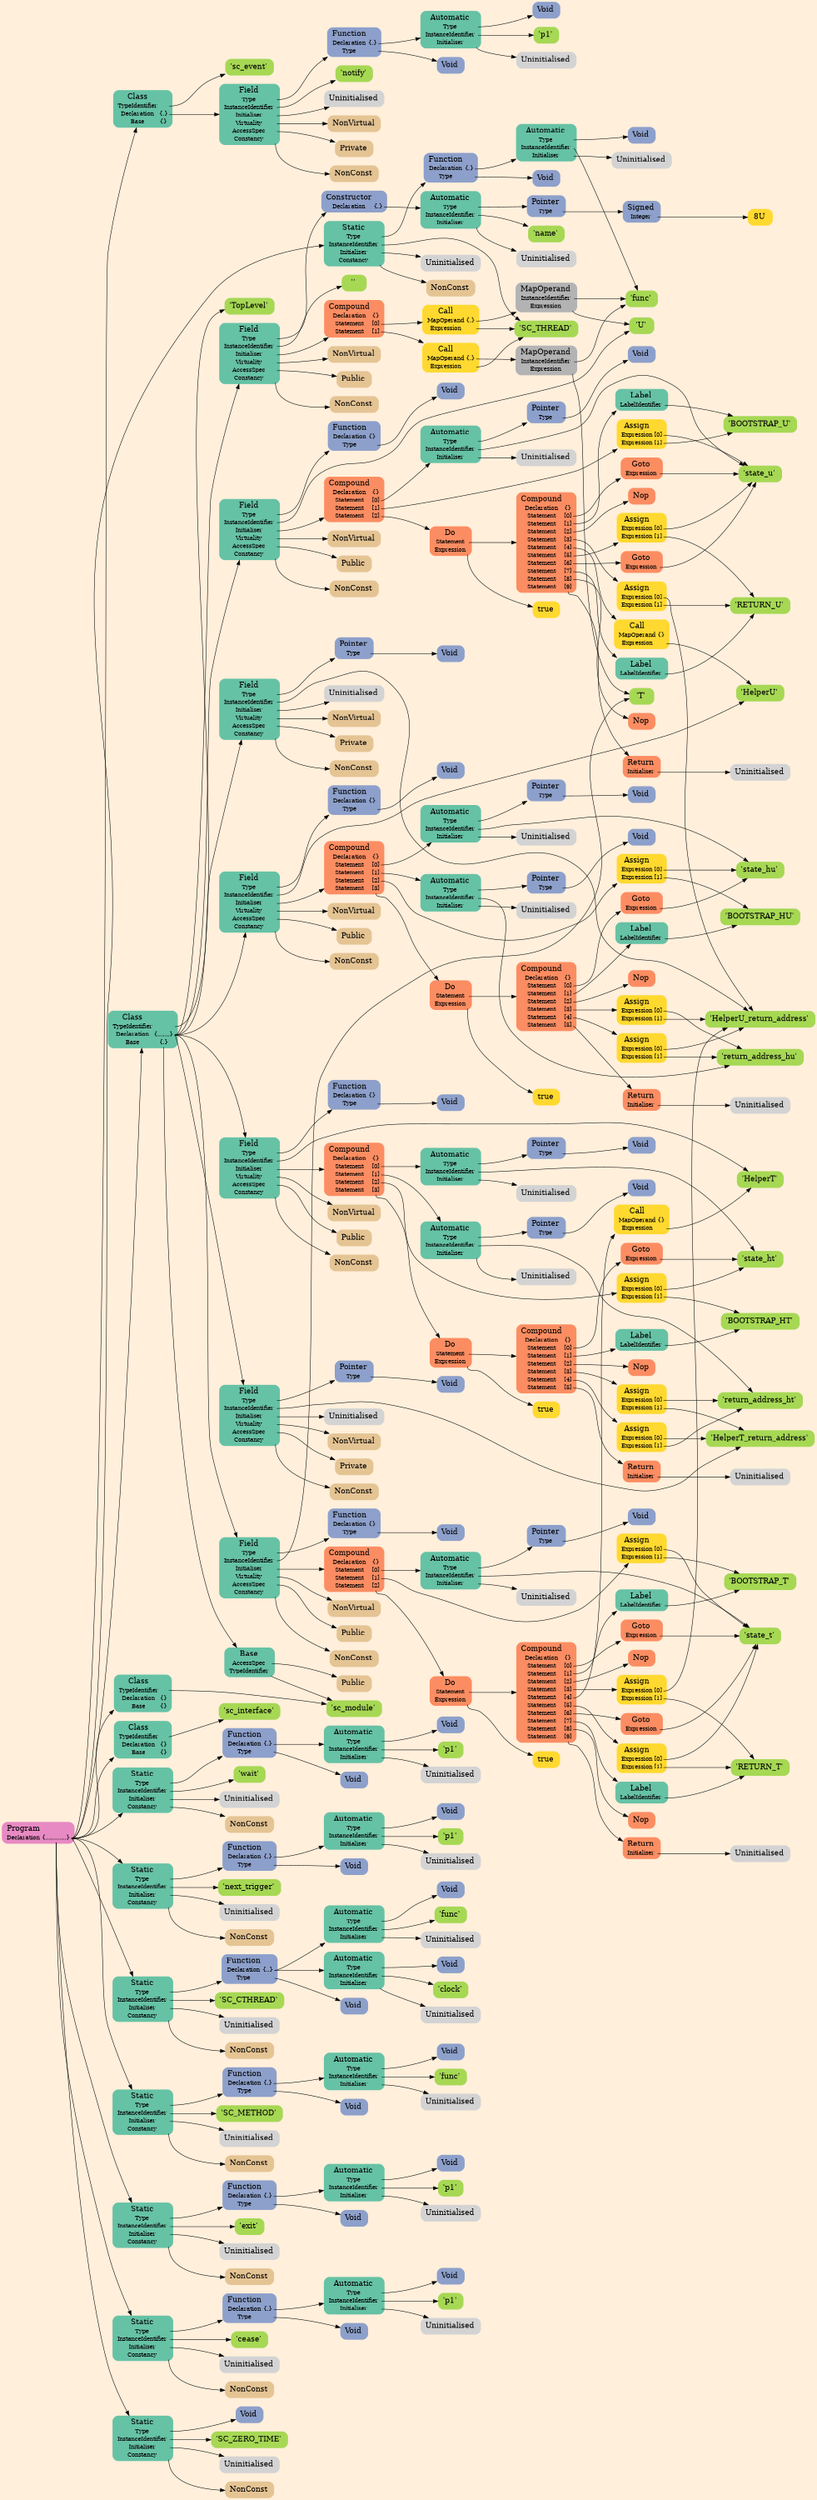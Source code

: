 digraph Inferno {
graph [
    rankdir = "LR"
    ranksep = 1.0
    size = "14,20"
    bgcolor = antiquewhite1
    color = black
    fontcolor = black
];
node [
];


// -------------------- node figure --------------------
"#I-2-1966" [
    shape = "plaintext"
    fillcolor = "/set28/4"
    label = <<TABLE BORDER="0" CELLBORDER="0" CELLSPACING="0">
     <TR><TD><FONT POINT-SIZE="16.0">Program</FONT></TD><TD></TD></TR>
     <TR><TD>Declaration</TD><TD PORT="port0">{............}</TD></TR>
    </TABLE>>
    style = "rounded,filled"
    fontsize = "12"
];

"#I-2-1968" [
    shape = "plaintext"
    fillcolor = "/set28/1"
    label = <<TABLE BORDER="0" CELLBORDER="0" CELLSPACING="0">
     <TR><TD><FONT POINT-SIZE="16.0">Class</FONT></TD><TD></TD></TR>
     <TR><TD>TypeIdentifier</TD><TD PORT="port0"></TD></TR>
     <TR><TD>Declaration</TD><TD PORT="port1">{.}</TD></TR>
     <TR><TD>Base</TD><TD PORT="port2">{}</TD></TR>
    </TABLE>>
    style = "rounded,filled"
    fontsize = "12"
];

"#I-2-1969" [
    shape = "plaintext"
    fillcolor = "/set28/5"
    label = <<TABLE BORDER="0" CELLBORDER="0" CELLSPACING="0">
     <TR><TD><FONT POINT-SIZE="16.0">'sc_event'</FONT></TD><TD></TD></TR>
    </TABLE>>
    style = "rounded,filled"
    fontsize = "12"
];

"#I-2-1978" [
    shape = "plaintext"
    fillcolor = "/set28/1"
    label = <<TABLE BORDER="0" CELLBORDER="0" CELLSPACING="0">
     <TR><TD><FONT POINT-SIZE="16.0">Field</FONT></TD><TD></TD></TR>
     <TR><TD>Type</TD><TD PORT="port0"></TD></TR>
     <TR><TD>InstanceIdentifier</TD><TD PORT="port1"></TD></TR>
     <TR><TD>Initialiser</TD><TD PORT="port2"></TD></TR>
     <TR><TD>Virtuality</TD><TD PORT="port3"></TD></TR>
     <TR><TD>AccessSpec</TD><TD PORT="port4"></TD></TR>
     <TR><TD>Constancy</TD><TD PORT="port5"></TD></TR>
    </TABLE>>
    style = "rounded,filled"
    fontsize = "12"
];

"#I-2-1981" [
    shape = "plaintext"
    fillcolor = "/set28/3"
    label = <<TABLE BORDER="0" CELLBORDER="0" CELLSPACING="0">
     <TR><TD><FONT POINT-SIZE="16.0">Function</FONT></TD><TD></TD></TR>
     <TR><TD>Declaration</TD><TD PORT="port0">{.}</TD></TR>
     <TR><TD>Type</TD><TD PORT="port1"></TD></TR>
    </TABLE>>
    style = "rounded,filled"
    fontsize = "12"
];

"#I-2-1972" [
    shape = "plaintext"
    fillcolor = "/set28/1"
    label = <<TABLE BORDER="0" CELLBORDER="0" CELLSPACING="0">
     <TR><TD><FONT POINT-SIZE="16.0">Automatic</FONT></TD><TD></TD></TR>
     <TR><TD>Type</TD><TD PORT="port0"></TD></TR>
     <TR><TD>InstanceIdentifier</TD><TD PORT="port1"></TD></TR>
     <TR><TD>Initialiser</TD><TD PORT="port2"></TD></TR>
    </TABLE>>
    style = "rounded,filled"
    fontsize = "12"
];

"#I-2-1974" [
    shape = "plaintext"
    fillcolor = "/set28/3"
    label = <<TABLE BORDER="0" CELLBORDER="0" CELLSPACING="0">
     <TR><TD><FONT POINT-SIZE="16.0">Void</FONT></TD><TD></TD></TR>
    </TABLE>>
    style = "rounded,filled"
    fontsize = "12"
];

"#I-2-1973" [
    shape = "plaintext"
    fillcolor = "/set28/5"
    label = <<TABLE BORDER="0" CELLBORDER="0" CELLSPACING="0">
     <TR><TD><FONT POINT-SIZE="16.0">'p1'</FONT></TD><TD></TD></TR>
    </TABLE>>
    style = "rounded,filled"
    fontsize = "12"
];

"#I-2-1975" [
    shape = "plaintext"
    label = <<TABLE BORDER="0" CELLBORDER="0" CELLSPACING="0">
     <TR><TD><FONT POINT-SIZE="16.0">Uninitialised</FONT></TD><TD></TD></TR>
    </TABLE>>
    style = "rounded,filled"
    fontsize = "12"
];

"#I-2-1982" [
    shape = "plaintext"
    fillcolor = "/set28/3"
    label = <<TABLE BORDER="0" CELLBORDER="0" CELLSPACING="0">
     <TR><TD><FONT POINT-SIZE="16.0">Void</FONT></TD><TD></TD></TR>
    </TABLE>>
    style = "rounded,filled"
    fontsize = "12"
];

"#I-2-1980" [
    shape = "plaintext"
    fillcolor = "/set28/5"
    label = <<TABLE BORDER="0" CELLBORDER="0" CELLSPACING="0">
     <TR><TD><FONT POINT-SIZE="16.0">'notify'</FONT></TD><TD></TD></TR>
    </TABLE>>
    style = "rounded,filled"
    fontsize = "12"
];

"#I-2-1983" [
    shape = "plaintext"
    label = <<TABLE BORDER="0" CELLBORDER="0" CELLSPACING="0">
     <TR><TD><FONT POINT-SIZE="16.0">Uninitialised</FONT></TD><TD></TD></TR>
    </TABLE>>
    style = "rounded,filled"
    fontsize = "12"
];

"#I-2-1979" [
    shape = "plaintext"
    fillcolor = "/set28/7"
    label = <<TABLE BORDER="0" CELLBORDER="0" CELLSPACING="0">
     <TR><TD><FONT POINT-SIZE="16.0">NonVirtual</FONT></TD><TD></TD></TR>
    </TABLE>>
    style = "rounded,filled"
    fontsize = "12"
];

"#I-2-1976" [
    shape = "plaintext"
    fillcolor = "/set28/7"
    label = <<TABLE BORDER="0" CELLBORDER="0" CELLSPACING="0">
     <TR><TD><FONT POINT-SIZE="16.0">Private</FONT></TD><TD></TD></TR>
    </TABLE>>
    style = "rounded,filled"
    fontsize = "12"
];

"#I-2-1977" [
    shape = "plaintext"
    fillcolor = "/set28/7"
    label = <<TABLE BORDER="0" CELLBORDER="0" CELLSPACING="0">
     <TR><TD><FONT POINT-SIZE="16.0">NonConst</FONT></TD><TD></TD></TR>
    </TABLE>>
    style = "rounded,filled"
    fontsize = "12"
];

"#I-2-1984" [
    shape = "plaintext"
    fillcolor = "/set28/1"
    label = <<TABLE BORDER="0" CELLBORDER="0" CELLSPACING="0">
     <TR><TD><FONT POINT-SIZE="16.0">Class</FONT></TD><TD></TD></TR>
     <TR><TD>TypeIdentifier</TD><TD PORT="port0"></TD></TR>
     <TR><TD>Declaration</TD><TD PORT="port1">{}</TD></TR>
     <TR><TD>Base</TD><TD PORT="port2">{}</TD></TR>
    </TABLE>>
    style = "rounded,filled"
    fontsize = "12"
];

"#I-2-1985" [
    shape = "plaintext"
    fillcolor = "/set28/5"
    label = <<TABLE BORDER="0" CELLBORDER="0" CELLSPACING="0">
     <TR><TD><FONT POINT-SIZE="16.0">'sc_module'</FONT></TD><TD></TD></TR>
    </TABLE>>
    style = "rounded,filled"
    fontsize = "12"
];

"#I-2-1986" [
    shape = "plaintext"
    fillcolor = "/set28/1"
    label = <<TABLE BORDER="0" CELLBORDER="0" CELLSPACING="0">
     <TR><TD><FONT POINT-SIZE="16.0">Class</FONT></TD><TD></TD></TR>
     <TR><TD>TypeIdentifier</TD><TD PORT="port0"></TD></TR>
     <TR><TD>Declaration</TD><TD PORT="port1">{}</TD></TR>
     <TR><TD>Base</TD><TD PORT="port2">{}</TD></TR>
    </TABLE>>
    style = "rounded,filled"
    fontsize = "12"
];

"#I-2-1987" [
    shape = "plaintext"
    fillcolor = "/set28/5"
    label = <<TABLE BORDER="0" CELLBORDER="0" CELLSPACING="0">
     <TR><TD><FONT POINT-SIZE="16.0">'sc_interface'</FONT></TD><TD></TD></TR>
    </TABLE>>
    style = "rounded,filled"
    fontsize = "12"
];

"#I-2-1996" [
    shape = "plaintext"
    fillcolor = "/set28/1"
    label = <<TABLE BORDER="0" CELLBORDER="0" CELLSPACING="0">
     <TR><TD><FONT POINT-SIZE="16.0">Static</FONT></TD><TD></TD></TR>
     <TR><TD>Type</TD><TD PORT="port0"></TD></TR>
     <TR><TD>InstanceIdentifier</TD><TD PORT="port1"></TD></TR>
     <TR><TD>Initialiser</TD><TD PORT="port2"></TD></TR>
     <TR><TD>Constancy</TD><TD PORT="port3"></TD></TR>
    </TABLE>>
    style = "rounded,filled"
    fontsize = "12"
];

"#I-2-1998" [
    shape = "plaintext"
    fillcolor = "/set28/3"
    label = <<TABLE BORDER="0" CELLBORDER="0" CELLSPACING="0">
     <TR><TD><FONT POINT-SIZE="16.0">Function</FONT></TD><TD></TD></TR>
     <TR><TD>Declaration</TD><TD PORT="port0">{.}</TD></TR>
     <TR><TD>Type</TD><TD PORT="port1"></TD></TR>
    </TABLE>>
    style = "rounded,filled"
    fontsize = "12"
];

"#I-2-1990" [
    shape = "plaintext"
    fillcolor = "/set28/1"
    label = <<TABLE BORDER="0" CELLBORDER="0" CELLSPACING="0">
     <TR><TD><FONT POINT-SIZE="16.0">Automatic</FONT></TD><TD></TD></TR>
     <TR><TD>Type</TD><TD PORT="port0"></TD></TR>
     <TR><TD>InstanceIdentifier</TD><TD PORT="port1"></TD></TR>
     <TR><TD>Initialiser</TD><TD PORT="port2"></TD></TR>
    </TABLE>>
    style = "rounded,filled"
    fontsize = "12"
];

"#I-2-1992" [
    shape = "plaintext"
    fillcolor = "/set28/3"
    label = <<TABLE BORDER="0" CELLBORDER="0" CELLSPACING="0">
     <TR><TD><FONT POINT-SIZE="16.0">Void</FONT></TD><TD></TD></TR>
    </TABLE>>
    style = "rounded,filled"
    fontsize = "12"
];

"#I-2-1991" [
    shape = "plaintext"
    fillcolor = "/set28/5"
    label = <<TABLE BORDER="0" CELLBORDER="0" CELLSPACING="0">
     <TR><TD><FONT POINT-SIZE="16.0">'p1'</FONT></TD><TD></TD></TR>
    </TABLE>>
    style = "rounded,filled"
    fontsize = "12"
];

"#I-2-1993" [
    shape = "plaintext"
    label = <<TABLE BORDER="0" CELLBORDER="0" CELLSPACING="0">
     <TR><TD><FONT POINT-SIZE="16.0">Uninitialised</FONT></TD><TD></TD></TR>
    </TABLE>>
    style = "rounded,filled"
    fontsize = "12"
];

"#I-2-1999" [
    shape = "plaintext"
    fillcolor = "/set28/3"
    label = <<TABLE BORDER="0" CELLBORDER="0" CELLSPACING="0">
     <TR><TD><FONT POINT-SIZE="16.0">Void</FONT></TD><TD></TD></TR>
    </TABLE>>
    style = "rounded,filled"
    fontsize = "12"
];

"#I-2-1997" [
    shape = "plaintext"
    fillcolor = "/set28/5"
    label = <<TABLE BORDER="0" CELLBORDER="0" CELLSPACING="0">
     <TR><TD><FONT POINT-SIZE="16.0">'wait'</FONT></TD><TD></TD></TR>
    </TABLE>>
    style = "rounded,filled"
    fontsize = "12"
];

"#I-2-2000" [
    shape = "plaintext"
    label = <<TABLE BORDER="0" CELLBORDER="0" CELLSPACING="0">
     <TR><TD><FONT POINT-SIZE="16.0">Uninitialised</FONT></TD><TD></TD></TR>
    </TABLE>>
    style = "rounded,filled"
    fontsize = "12"
];

"#I-2-1995" [
    shape = "plaintext"
    fillcolor = "/set28/7"
    label = <<TABLE BORDER="0" CELLBORDER="0" CELLSPACING="0">
     <TR><TD><FONT POINT-SIZE="16.0">NonConst</FONT></TD><TD></TD></TR>
    </TABLE>>
    style = "rounded,filled"
    fontsize = "12"
];

"#I-2-2009" [
    shape = "plaintext"
    fillcolor = "/set28/1"
    label = <<TABLE BORDER="0" CELLBORDER="0" CELLSPACING="0">
     <TR><TD><FONT POINT-SIZE="16.0">Static</FONT></TD><TD></TD></TR>
     <TR><TD>Type</TD><TD PORT="port0"></TD></TR>
     <TR><TD>InstanceIdentifier</TD><TD PORT="port1"></TD></TR>
     <TR><TD>Initialiser</TD><TD PORT="port2"></TD></TR>
     <TR><TD>Constancy</TD><TD PORT="port3"></TD></TR>
    </TABLE>>
    style = "rounded,filled"
    fontsize = "12"
];

"#I-2-2011" [
    shape = "plaintext"
    fillcolor = "/set28/3"
    label = <<TABLE BORDER="0" CELLBORDER="0" CELLSPACING="0">
     <TR><TD><FONT POINT-SIZE="16.0">Function</FONT></TD><TD></TD></TR>
     <TR><TD>Declaration</TD><TD PORT="port0">{.}</TD></TR>
     <TR><TD>Type</TD><TD PORT="port1"></TD></TR>
    </TABLE>>
    style = "rounded,filled"
    fontsize = "12"
];

"#I-2-2003" [
    shape = "plaintext"
    fillcolor = "/set28/1"
    label = <<TABLE BORDER="0" CELLBORDER="0" CELLSPACING="0">
     <TR><TD><FONT POINT-SIZE="16.0">Automatic</FONT></TD><TD></TD></TR>
     <TR><TD>Type</TD><TD PORT="port0"></TD></TR>
     <TR><TD>InstanceIdentifier</TD><TD PORT="port1"></TD></TR>
     <TR><TD>Initialiser</TD><TD PORT="port2"></TD></TR>
    </TABLE>>
    style = "rounded,filled"
    fontsize = "12"
];

"#I-2-2005" [
    shape = "plaintext"
    fillcolor = "/set28/3"
    label = <<TABLE BORDER="0" CELLBORDER="0" CELLSPACING="0">
     <TR><TD><FONT POINT-SIZE="16.0">Void</FONT></TD><TD></TD></TR>
    </TABLE>>
    style = "rounded,filled"
    fontsize = "12"
];

"#I-2-2004" [
    shape = "plaintext"
    fillcolor = "/set28/5"
    label = <<TABLE BORDER="0" CELLBORDER="0" CELLSPACING="0">
     <TR><TD><FONT POINT-SIZE="16.0">'p1'</FONT></TD><TD></TD></TR>
    </TABLE>>
    style = "rounded,filled"
    fontsize = "12"
];

"#I-2-2006" [
    shape = "plaintext"
    label = <<TABLE BORDER="0" CELLBORDER="0" CELLSPACING="0">
     <TR><TD><FONT POINT-SIZE="16.0">Uninitialised</FONT></TD><TD></TD></TR>
    </TABLE>>
    style = "rounded,filled"
    fontsize = "12"
];

"#I-2-2012" [
    shape = "plaintext"
    fillcolor = "/set28/3"
    label = <<TABLE BORDER="0" CELLBORDER="0" CELLSPACING="0">
     <TR><TD><FONT POINT-SIZE="16.0">Void</FONT></TD><TD></TD></TR>
    </TABLE>>
    style = "rounded,filled"
    fontsize = "12"
];

"#I-2-2010" [
    shape = "plaintext"
    fillcolor = "/set28/5"
    label = <<TABLE BORDER="0" CELLBORDER="0" CELLSPACING="0">
     <TR><TD><FONT POINT-SIZE="16.0">'next_trigger'</FONT></TD><TD></TD></TR>
    </TABLE>>
    style = "rounded,filled"
    fontsize = "12"
];

"#I-2-2013" [
    shape = "plaintext"
    label = <<TABLE BORDER="0" CELLBORDER="0" CELLSPACING="0">
     <TR><TD><FONT POINT-SIZE="16.0">Uninitialised</FONT></TD><TD></TD></TR>
    </TABLE>>
    style = "rounded,filled"
    fontsize = "12"
];

"#I-2-2008" [
    shape = "plaintext"
    fillcolor = "/set28/7"
    label = <<TABLE BORDER="0" CELLBORDER="0" CELLSPACING="0">
     <TR><TD><FONT POINT-SIZE="16.0">NonConst</FONT></TD><TD></TD></TR>
    </TABLE>>
    style = "rounded,filled"
    fontsize = "12"
];

"#I-2-2022" [
    shape = "plaintext"
    fillcolor = "/set28/1"
    label = <<TABLE BORDER="0" CELLBORDER="0" CELLSPACING="0">
     <TR><TD><FONT POINT-SIZE="16.0">Static</FONT></TD><TD></TD></TR>
     <TR><TD>Type</TD><TD PORT="port0"></TD></TR>
     <TR><TD>InstanceIdentifier</TD><TD PORT="port1"></TD></TR>
     <TR><TD>Initialiser</TD><TD PORT="port2"></TD></TR>
     <TR><TD>Constancy</TD><TD PORT="port3"></TD></TR>
    </TABLE>>
    style = "rounded,filled"
    fontsize = "12"
];

"#I-2-2024" [
    shape = "plaintext"
    fillcolor = "/set28/3"
    label = <<TABLE BORDER="0" CELLBORDER="0" CELLSPACING="0">
     <TR><TD><FONT POINT-SIZE="16.0">Function</FONT></TD><TD></TD></TR>
     <TR><TD>Declaration</TD><TD PORT="port0">{.}</TD></TR>
     <TR><TD>Type</TD><TD PORT="port1"></TD></TR>
    </TABLE>>
    style = "rounded,filled"
    fontsize = "12"
];

"#I-2-2016" [
    shape = "plaintext"
    fillcolor = "/set28/1"
    label = <<TABLE BORDER="0" CELLBORDER="0" CELLSPACING="0">
     <TR><TD><FONT POINT-SIZE="16.0">Automatic</FONT></TD><TD></TD></TR>
     <TR><TD>Type</TD><TD PORT="port0"></TD></TR>
     <TR><TD>InstanceIdentifier</TD><TD PORT="port1"></TD></TR>
     <TR><TD>Initialiser</TD><TD PORT="port2"></TD></TR>
    </TABLE>>
    style = "rounded,filled"
    fontsize = "12"
];

"#I-2-2018" [
    shape = "plaintext"
    fillcolor = "/set28/3"
    label = <<TABLE BORDER="0" CELLBORDER="0" CELLSPACING="0">
     <TR><TD><FONT POINT-SIZE="16.0">Void</FONT></TD><TD></TD></TR>
    </TABLE>>
    style = "rounded,filled"
    fontsize = "12"
];

"#I-2-2017" [
    shape = "plaintext"
    fillcolor = "/set28/5"
    label = <<TABLE BORDER="0" CELLBORDER="0" CELLSPACING="0">
     <TR><TD><FONT POINT-SIZE="16.0">'func'</FONT></TD><TD></TD></TR>
    </TABLE>>
    style = "rounded,filled"
    fontsize = "12"
];

"#I-2-2019" [
    shape = "plaintext"
    label = <<TABLE BORDER="0" CELLBORDER="0" CELLSPACING="0">
     <TR><TD><FONT POINT-SIZE="16.0">Uninitialised</FONT></TD><TD></TD></TR>
    </TABLE>>
    style = "rounded,filled"
    fontsize = "12"
];

"#I-2-2025" [
    shape = "plaintext"
    fillcolor = "/set28/3"
    label = <<TABLE BORDER="0" CELLBORDER="0" CELLSPACING="0">
     <TR><TD><FONT POINT-SIZE="16.0">Void</FONT></TD><TD></TD></TR>
    </TABLE>>
    style = "rounded,filled"
    fontsize = "12"
];

"#I-2-2023" [
    shape = "plaintext"
    fillcolor = "/set28/5"
    label = <<TABLE BORDER="0" CELLBORDER="0" CELLSPACING="0">
     <TR><TD><FONT POINT-SIZE="16.0">'SC_THREAD'</FONT></TD><TD></TD></TR>
    </TABLE>>
    style = "rounded,filled"
    fontsize = "12"
];

"#I-2-2026" [
    shape = "plaintext"
    label = <<TABLE BORDER="0" CELLBORDER="0" CELLSPACING="0">
     <TR><TD><FONT POINT-SIZE="16.0">Uninitialised</FONT></TD><TD></TD></TR>
    </TABLE>>
    style = "rounded,filled"
    fontsize = "12"
];

"#I-2-2021" [
    shape = "plaintext"
    fillcolor = "/set28/7"
    label = <<TABLE BORDER="0" CELLBORDER="0" CELLSPACING="0">
     <TR><TD><FONT POINT-SIZE="16.0">NonConst</FONT></TD><TD></TD></TR>
    </TABLE>>
    style = "rounded,filled"
    fontsize = "12"
];

"#I-2-2041" [
    shape = "plaintext"
    fillcolor = "/set28/1"
    label = <<TABLE BORDER="0" CELLBORDER="0" CELLSPACING="0">
     <TR><TD><FONT POINT-SIZE="16.0">Static</FONT></TD><TD></TD></TR>
     <TR><TD>Type</TD><TD PORT="port0"></TD></TR>
     <TR><TD>InstanceIdentifier</TD><TD PORT="port1"></TD></TR>
     <TR><TD>Initialiser</TD><TD PORT="port2"></TD></TR>
     <TR><TD>Constancy</TD><TD PORT="port3"></TD></TR>
    </TABLE>>
    style = "rounded,filled"
    fontsize = "12"
];

"#I-2-2043" [
    shape = "plaintext"
    fillcolor = "/set28/3"
    label = <<TABLE BORDER="0" CELLBORDER="0" CELLSPACING="0">
     <TR><TD><FONT POINT-SIZE="16.0">Function</FONT></TD><TD></TD></TR>
     <TR><TD>Declaration</TD><TD PORT="port0">{..}</TD></TR>
     <TR><TD>Type</TD><TD PORT="port1"></TD></TR>
    </TABLE>>
    style = "rounded,filled"
    fontsize = "12"
];

"#I-2-2029" [
    shape = "plaintext"
    fillcolor = "/set28/1"
    label = <<TABLE BORDER="0" CELLBORDER="0" CELLSPACING="0">
     <TR><TD><FONT POINT-SIZE="16.0">Automatic</FONT></TD><TD></TD></TR>
     <TR><TD>Type</TD><TD PORT="port0"></TD></TR>
     <TR><TD>InstanceIdentifier</TD><TD PORT="port1"></TD></TR>
     <TR><TD>Initialiser</TD><TD PORT="port2"></TD></TR>
    </TABLE>>
    style = "rounded,filled"
    fontsize = "12"
];

"#I-2-2031" [
    shape = "plaintext"
    fillcolor = "/set28/3"
    label = <<TABLE BORDER="0" CELLBORDER="0" CELLSPACING="0">
     <TR><TD><FONT POINT-SIZE="16.0">Void</FONT></TD><TD></TD></TR>
    </TABLE>>
    style = "rounded,filled"
    fontsize = "12"
];

"#I-2-2030" [
    shape = "plaintext"
    fillcolor = "/set28/5"
    label = <<TABLE BORDER="0" CELLBORDER="0" CELLSPACING="0">
     <TR><TD><FONT POINT-SIZE="16.0">'func'</FONT></TD><TD></TD></TR>
    </TABLE>>
    style = "rounded,filled"
    fontsize = "12"
];

"#I-2-2032" [
    shape = "plaintext"
    label = <<TABLE BORDER="0" CELLBORDER="0" CELLSPACING="0">
     <TR><TD><FONT POINT-SIZE="16.0">Uninitialised</FONT></TD><TD></TD></TR>
    </TABLE>>
    style = "rounded,filled"
    fontsize = "12"
];

"#I-2-2035" [
    shape = "plaintext"
    fillcolor = "/set28/1"
    label = <<TABLE BORDER="0" CELLBORDER="0" CELLSPACING="0">
     <TR><TD><FONT POINT-SIZE="16.0">Automatic</FONT></TD><TD></TD></TR>
     <TR><TD>Type</TD><TD PORT="port0"></TD></TR>
     <TR><TD>InstanceIdentifier</TD><TD PORT="port1"></TD></TR>
     <TR><TD>Initialiser</TD><TD PORT="port2"></TD></TR>
    </TABLE>>
    style = "rounded,filled"
    fontsize = "12"
];

"#I-2-2037" [
    shape = "plaintext"
    fillcolor = "/set28/3"
    label = <<TABLE BORDER="0" CELLBORDER="0" CELLSPACING="0">
     <TR><TD><FONT POINT-SIZE="16.0">Void</FONT></TD><TD></TD></TR>
    </TABLE>>
    style = "rounded,filled"
    fontsize = "12"
];

"#I-2-2036" [
    shape = "plaintext"
    fillcolor = "/set28/5"
    label = <<TABLE BORDER="0" CELLBORDER="0" CELLSPACING="0">
     <TR><TD><FONT POINT-SIZE="16.0">'clock'</FONT></TD><TD></TD></TR>
    </TABLE>>
    style = "rounded,filled"
    fontsize = "12"
];

"#I-2-2038" [
    shape = "plaintext"
    label = <<TABLE BORDER="0" CELLBORDER="0" CELLSPACING="0">
     <TR><TD><FONT POINT-SIZE="16.0">Uninitialised</FONT></TD><TD></TD></TR>
    </TABLE>>
    style = "rounded,filled"
    fontsize = "12"
];

"#I-2-2044" [
    shape = "plaintext"
    fillcolor = "/set28/3"
    label = <<TABLE BORDER="0" CELLBORDER="0" CELLSPACING="0">
     <TR><TD><FONT POINT-SIZE="16.0">Void</FONT></TD><TD></TD></TR>
    </TABLE>>
    style = "rounded,filled"
    fontsize = "12"
];

"#I-2-2042" [
    shape = "plaintext"
    fillcolor = "/set28/5"
    label = <<TABLE BORDER="0" CELLBORDER="0" CELLSPACING="0">
     <TR><TD><FONT POINT-SIZE="16.0">'SC_CTHREAD'</FONT></TD><TD></TD></TR>
    </TABLE>>
    style = "rounded,filled"
    fontsize = "12"
];

"#I-2-2045" [
    shape = "plaintext"
    label = <<TABLE BORDER="0" CELLBORDER="0" CELLSPACING="0">
     <TR><TD><FONT POINT-SIZE="16.0">Uninitialised</FONT></TD><TD></TD></TR>
    </TABLE>>
    style = "rounded,filled"
    fontsize = "12"
];

"#I-2-2040" [
    shape = "plaintext"
    fillcolor = "/set28/7"
    label = <<TABLE BORDER="0" CELLBORDER="0" CELLSPACING="0">
     <TR><TD><FONT POINT-SIZE="16.0">NonConst</FONT></TD><TD></TD></TR>
    </TABLE>>
    style = "rounded,filled"
    fontsize = "12"
];

"#I-2-2054" [
    shape = "plaintext"
    fillcolor = "/set28/1"
    label = <<TABLE BORDER="0" CELLBORDER="0" CELLSPACING="0">
     <TR><TD><FONT POINT-SIZE="16.0">Static</FONT></TD><TD></TD></TR>
     <TR><TD>Type</TD><TD PORT="port0"></TD></TR>
     <TR><TD>InstanceIdentifier</TD><TD PORT="port1"></TD></TR>
     <TR><TD>Initialiser</TD><TD PORT="port2"></TD></TR>
     <TR><TD>Constancy</TD><TD PORT="port3"></TD></TR>
    </TABLE>>
    style = "rounded,filled"
    fontsize = "12"
];

"#I-2-2056" [
    shape = "plaintext"
    fillcolor = "/set28/3"
    label = <<TABLE BORDER="0" CELLBORDER="0" CELLSPACING="0">
     <TR><TD><FONT POINT-SIZE="16.0">Function</FONT></TD><TD></TD></TR>
     <TR><TD>Declaration</TD><TD PORT="port0">{.}</TD></TR>
     <TR><TD>Type</TD><TD PORT="port1"></TD></TR>
    </TABLE>>
    style = "rounded,filled"
    fontsize = "12"
];

"#I-2-2048" [
    shape = "plaintext"
    fillcolor = "/set28/1"
    label = <<TABLE BORDER="0" CELLBORDER="0" CELLSPACING="0">
     <TR><TD><FONT POINT-SIZE="16.0">Automatic</FONT></TD><TD></TD></TR>
     <TR><TD>Type</TD><TD PORT="port0"></TD></TR>
     <TR><TD>InstanceIdentifier</TD><TD PORT="port1"></TD></TR>
     <TR><TD>Initialiser</TD><TD PORT="port2"></TD></TR>
    </TABLE>>
    style = "rounded,filled"
    fontsize = "12"
];

"#I-2-2050" [
    shape = "plaintext"
    fillcolor = "/set28/3"
    label = <<TABLE BORDER="0" CELLBORDER="0" CELLSPACING="0">
     <TR><TD><FONT POINT-SIZE="16.0">Void</FONT></TD><TD></TD></TR>
    </TABLE>>
    style = "rounded,filled"
    fontsize = "12"
];

"#I-2-2049" [
    shape = "plaintext"
    fillcolor = "/set28/5"
    label = <<TABLE BORDER="0" CELLBORDER="0" CELLSPACING="0">
     <TR><TD><FONT POINT-SIZE="16.0">'func'</FONT></TD><TD></TD></TR>
    </TABLE>>
    style = "rounded,filled"
    fontsize = "12"
];

"#I-2-2051" [
    shape = "plaintext"
    label = <<TABLE BORDER="0" CELLBORDER="0" CELLSPACING="0">
     <TR><TD><FONT POINT-SIZE="16.0">Uninitialised</FONT></TD><TD></TD></TR>
    </TABLE>>
    style = "rounded,filled"
    fontsize = "12"
];

"#I-2-2057" [
    shape = "plaintext"
    fillcolor = "/set28/3"
    label = <<TABLE BORDER="0" CELLBORDER="0" CELLSPACING="0">
     <TR><TD><FONT POINT-SIZE="16.0">Void</FONT></TD><TD></TD></TR>
    </TABLE>>
    style = "rounded,filled"
    fontsize = "12"
];

"#I-2-2055" [
    shape = "plaintext"
    fillcolor = "/set28/5"
    label = <<TABLE BORDER="0" CELLBORDER="0" CELLSPACING="0">
     <TR><TD><FONT POINT-SIZE="16.0">'SC_METHOD'</FONT></TD><TD></TD></TR>
    </TABLE>>
    style = "rounded,filled"
    fontsize = "12"
];

"#I-2-2058" [
    shape = "plaintext"
    label = <<TABLE BORDER="0" CELLBORDER="0" CELLSPACING="0">
     <TR><TD><FONT POINT-SIZE="16.0">Uninitialised</FONT></TD><TD></TD></TR>
    </TABLE>>
    style = "rounded,filled"
    fontsize = "12"
];

"#I-2-2053" [
    shape = "plaintext"
    fillcolor = "/set28/7"
    label = <<TABLE BORDER="0" CELLBORDER="0" CELLSPACING="0">
     <TR><TD><FONT POINT-SIZE="16.0">NonConst</FONT></TD><TD></TD></TR>
    </TABLE>>
    style = "rounded,filled"
    fontsize = "12"
];

"#I-2-2067" [
    shape = "plaintext"
    fillcolor = "/set28/1"
    label = <<TABLE BORDER="0" CELLBORDER="0" CELLSPACING="0">
     <TR><TD><FONT POINT-SIZE="16.0">Static</FONT></TD><TD></TD></TR>
     <TR><TD>Type</TD><TD PORT="port0"></TD></TR>
     <TR><TD>InstanceIdentifier</TD><TD PORT="port1"></TD></TR>
     <TR><TD>Initialiser</TD><TD PORT="port2"></TD></TR>
     <TR><TD>Constancy</TD><TD PORT="port3"></TD></TR>
    </TABLE>>
    style = "rounded,filled"
    fontsize = "12"
];

"#I-2-2069" [
    shape = "plaintext"
    fillcolor = "/set28/3"
    label = <<TABLE BORDER="0" CELLBORDER="0" CELLSPACING="0">
     <TR><TD><FONT POINT-SIZE="16.0">Function</FONT></TD><TD></TD></TR>
     <TR><TD>Declaration</TD><TD PORT="port0">{.}</TD></TR>
     <TR><TD>Type</TD><TD PORT="port1"></TD></TR>
    </TABLE>>
    style = "rounded,filled"
    fontsize = "12"
];

"#I-2-2061" [
    shape = "plaintext"
    fillcolor = "/set28/1"
    label = <<TABLE BORDER="0" CELLBORDER="0" CELLSPACING="0">
     <TR><TD><FONT POINT-SIZE="16.0">Automatic</FONT></TD><TD></TD></TR>
     <TR><TD>Type</TD><TD PORT="port0"></TD></TR>
     <TR><TD>InstanceIdentifier</TD><TD PORT="port1"></TD></TR>
     <TR><TD>Initialiser</TD><TD PORT="port2"></TD></TR>
    </TABLE>>
    style = "rounded,filled"
    fontsize = "12"
];

"#I-2-2063" [
    shape = "plaintext"
    fillcolor = "/set28/3"
    label = <<TABLE BORDER="0" CELLBORDER="0" CELLSPACING="0">
     <TR><TD><FONT POINT-SIZE="16.0">Void</FONT></TD><TD></TD></TR>
    </TABLE>>
    style = "rounded,filled"
    fontsize = "12"
];

"#I-2-2062" [
    shape = "plaintext"
    fillcolor = "/set28/5"
    label = <<TABLE BORDER="0" CELLBORDER="0" CELLSPACING="0">
     <TR><TD><FONT POINT-SIZE="16.0">'p1'</FONT></TD><TD></TD></TR>
    </TABLE>>
    style = "rounded,filled"
    fontsize = "12"
];

"#I-2-2064" [
    shape = "plaintext"
    label = <<TABLE BORDER="0" CELLBORDER="0" CELLSPACING="0">
     <TR><TD><FONT POINT-SIZE="16.0">Uninitialised</FONT></TD><TD></TD></TR>
    </TABLE>>
    style = "rounded,filled"
    fontsize = "12"
];

"#I-2-2070" [
    shape = "plaintext"
    fillcolor = "/set28/3"
    label = <<TABLE BORDER="0" CELLBORDER="0" CELLSPACING="0">
     <TR><TD><FONT POINT-SIZE="16.0">Void</FONT></TD><TD></TD></TR>
    </TABLE>>
    style = "rounded,filled"
    fontsize = "12"
];

"#I-2-2068" [
    shape = "plaintext"
    fillcolor = "/set28/5"
    label = <<TABLE BORDER="0" CELLBORDER="0" CELLSPACING="0">
     <TR><TD><FONT POINT-SIZE="16.0">'exit'</FONT></TD><TD></TD></TR>
    </TABLE>>
    style = "rounded,filled"
    fontsize = "12"
];

"#I-2-2071" [
    shape = "plaintext"
    label = <<TABLE BORDER="0" CELLBORDER="0" CELLSPACING="0">
     <TR><TD><FONT POINT-SIZE="16.0">Uninitialised</FONT></TD><TD></TD></TR>
    </TABLE>>
    style = "rounded,filled"
    fontsize = "12"
];

"#I-2-2066" [
    shape = "plaintext"
    fillcolor = "/set28/7"
    label = <<TABLE BORDER="0" CELLBORDER="0" CELLSPACING="0">
     <TR><TD><FONT POINT-SIZE="16.0">NonConst</FONT></TD><TD></TD></TR>
    </TABLE>>
    style = "rounded,filled"
    fontsize = "12"
];

"#I-2-2080" [
    shape = "plaintext"
    fillcolor = "/set28/1"
    label = <<TABLE BORDER="0" CELLBORDER="0" CELLSPACING="0">
     <TR><TD><FONT POINT-SIZE="16.0">Static</FONT></TD><TD></TD></TR>
     <TR><TD>Type</TD><TD PORT="port0"></TD></TR>
     <TR><TD>InstanceIdentifier</TD><TD PORT="port1"></TD></TR>
     <TR><TD>Initialiser</TD><TD PORT="port2"></TD></TR>
     <TR><TD>Constancy</TD><TD PORT="port3"></TD></TR>
    </TABLE>>
    style = "rounded,filled"
    fontsize = "12"
];

"#I-2-2082" [
    shape = "plaintext"
    fillcolor = "/set28/3"
    label = <<TABLE BORDER="0" CELLBORDER="0" CELLSPACING="0">
     <TR><TD><FONT POINT-SIZE="16.0">Function</FONT></TD><TD></TD></TR>
     <TR><TD>Declaration</TD><TD PORT="port0">{.}</TD></TR>
     <TR><TD>Type</TD><TD PORT="port1"></TD></TR>
    </TABLE>>
    style = "rounded,filled"
    fontsize = "12"
];

"#I-2-2074" [
    shape = "plaintext"
    fillcolor = "/set28/1"
    label = <<TABLE BORDER="0" CELLBORDER="0" CELLSPACING="0">
     <TR><TD><FONT POINT-SIZE="16.0">Automatic</FONT></TD><TD></TD></TR>
     <TR><TD>Type</TD><TD PORT="port0"></TD></TR>
     <TR><TD>InstanceIdentifier</TD><TD PORT="port1"></TD></TR>
     <TR><TD>Initialiser</TD><TD PORT="port2"></TD></TR>
    </TABLE>>
    style = "rounded,filled"
    fontsize = "12"
];

"#I-2-2076" [
    shape = "plaintext"
    fillcolor = "/set28/3"
    label = <<TABLE BORDER="0" CELLBORDER="0" CELLSPACING="0">
     <TR><TD><FONT POINT-SIZE="16.0">Void</FONT></TD><TD></TD></TR>
    </TABLE>>
    style = "rounded,filled"
    fontsize = "12"
];

"#I-2-2075" [
    shape = "plaintext"
    fillcolor = "/set28/5"
    label = <<TABLE BORDER="0" CELLBORDER="0" CELLSPACING="0">
     <TR><TD><FONT POINT-SIZE="16.0">'p1'</FONT></TD><TD></TD></TR>
    </TABLE>>
    style = "rounded,filled"
    fontsize = "12"
];

"#I-2-2077" [
    shape = "plaintext"
    label = <<TABLE BORDER="0" CELLBORDER="0" CELLSPACING="0">
     <TR><TD><FONT POINT-SIZE="16.0">Uninitialised</FONT></TD><TD></TD></TR>
    </TABLE>>
    style = "rounded,filled"
    fontsize = "12"
];

"#I-2-2083" [
    shape = "plaintext"
    fillcolor = "/set28/3"
    label = <<TABLE BORDER="0" CELLBORDER="0" CELLSPACING="0">
     <TR><TD><FONT POINT-SIZE="16.0">Void</FONT></TD><TD></TD></TR>
    </TABLE>>
    style = "rounded,filled"
    fontsize = "12"
];

"#I-2-2081" [
    shape = "plaintext"
    fillcolor = "/set28/5"
    label = <<TABLE BORDER="0" CELLBORDER="0" CELLSPACING="0">
     <TR><TD><FONT POINT-SIZE="16.0">'cease'</FONT></TD><TD></TD></TR>
    </TABLE>>
    style = "rounded,filled"
    fontsize = "12"
];

"#I-2-2084" [
    shape = "plaintext"
    label = <<TABLE BORDER="0" CELLBORDER="0" CELLSPACING="0">
     <TR><TD><FONT POINT-SIZE="16.0">Uninitialised</FONT></TD><TD></TD></TR>
    </TABLE>>
    style = "rounded,filled"
    fontsize = "12"
];

"#I-2-2079" [
    shape = "plaintext"
    fillcolor = "/set28/7"
    label = <<TABLE BORDER="0" CELLBORDER="0" CELLSPACING="0">
     <TR><TD><FONT POINT-SIZE="16.0">NonConst</FONT></TD><TD></TD></TR>
    </TABLE>>
    style = "rounded,filled"
    fontsize = "12"
];

"#I-2-2087" [
    shape = "plaintext"
    fillcolor = "/set28/1"
    label = <<TABLE BORDER="0" CELLBORDER="0" CELLSPACING="0">
     <TR><TD><FONT POINT-SIZE="16.0">Static</FONT></TD><TD></TD></TR>
     <TR><TD>Type</TD><TD PORT="port0"></TD></TR>
     <TR><TD>InstanceIdentifier</TD><TD PORT="port1"></TD></TR>
     <TR><TD>Initialiser</TD><TD PORT="port2"></TD></TR>
     <TR><TD>Constancy</TD><TD PORT="port3"></TD></TR>
    </TABLE>>
    style = "rounded,filled"
    fontsize = "12"
];

"#I-2-2089" [
    shape = "plaintext"
    fillcolor = "/set28/3"
    label = <<TABLE BORDER="0" CELLBORDER="0" CELLSPACING="0">
     <TR><TD><FONT POINT-SIZE="16.0">Void</FONT></TD><TD></TD></TR>
    </TABLE>>
    style = "rounded,filled"
    fontsize = "12"
];

"#I-2-2088" [
    shape = "plaintext"
    fillcolor = "/set28/5"
    label = <<TABLE BORDER="0" CELLBORDER="0" CELLSPACING="0">
     <TR><TD><FONT POINT-SIZE="16.0">'SC_ZERO_TIME'</FONT></TD><TD></TD></TR>
    </TABLE>>
    style = "rounded,filled"
    fontsize = "12"
];

"#I-2-2090" [
    shape = "plaintext"
    label = <<TABLE BORDER="0" CELLBORDER="0" CELLSPACING="0">
     <TR><TD><FONT POINT-SIZE="16.0">Uninitialised</FONT></TD><TD></TD></TR>
    </TABLE>>
    style = "rounded,filled"
    fontsize = "12"
];

"#I-2-2086" [
    shape = "plaintext"
    fillcolor = "/set28/7"
    label = <<TABLE BORDER="0" CELLBORDER="0" CELLSPACING="0">
     <TR><TD><FONT POINT-SIZE="16.0">NonConst</FONT></TD><TD></TD></TR>
    </TABLE>>
    style = "rounded,filled"
    fontsize = "12"
];

"#I-2-2098" [
    shape = "plaintext"
    fillcolor = "/set28/1"
    label = <<TABLE BORDER="0" CELLBORDER="0" CELLSPACING="0">
     <TR><TD><FONT POINT-SIZE="16.0">Class</FONT></TD><TD></TD></TR>
     <TR><TD>TypeIdentifier</TD><TD PORT="port0"></TD></TR>
     <TR><TD>Declaration</TD><TD PORT="port1">{.......}</TD></TR>
     <TR><TD>Base</TD><TD PORT="port2">{.}</TD></TR>
    </TABLE>>
    style = "rounded,filled"
    fontsize = "12"
];

"#I-2-2099" [
    shape = "plaintext"
    fillcolor = "/set28/5"
    label = <<TABLE BORDER="0" CELLBORDER="0" CELLSPACING="0">
     <TR><TD><FONT POINT-SIZE="16.0">'TopLevel'</FONT></TD><TD></TD></TR>
    </TABLE>>
    style = "rounded,filled"
    fontsize = "12"
];

"#I-2-2112" [
    shape = "plaintext"
    fillcolor = "/set28/1"
    label = <<TABLE BORDER="0" CELLBORDER="0" CELLSPACING="0">
     <TR><TD><FONT POINT-SIZE="16.0">Field</FONT></TD><TD></TD></TR>
     <TR><TD>Type</TD><TD PORT="port0"></TD></TR>
     <TR><TD>InstanceIdentifier</TD><TD PORT="port1"></TD></TR>
     <TR><TD>Initialiser</TD><TD PORT="port2"></TD></TR>
     <TR><TD>Virtuality</TD><TD PORT="port3"></TD></TR>
     <TR><TD>AccessSpec</TD><TD PORT="port4"></TD></TR>
     <TR><TD>Constancy</TD><TD PORT="port5"></TD></TR>
    </TABLE>>
    style = "rounded,filled"
    fontsize = "12"
];

"#I-2-2115" [
    shape = "plaintext"
    fillcolor = "/set28/3"
    label = <<TABLE BORDER="0" CELLBORDER="0" CELLSPACING="0">
     <TR><TD><FONT POINT-SIZE="16.0">Constructor</FONT></TD><TD></TD></TR>
     <TR><TD>Declaration</TD><TD PORT="port0">{.}</TD></TR>
    </TABLE>>
    style = "rounded,filled"
    fontsize = "12"
];

"#I-2-2104" [
    shape = "plaintext"
    fillcolor = "/set28/1"
    label = <<TABLE BORDER="0" CELLBORDER="0" CELLSPACING="0">
     <TR><TD><FONT POINT-SIZE="16.0">Automatic</FONT></TD><TD></TD></TR>
     <TR><TD>Type</TD><TD PORT="port0"></TD></TR>
     <TR><TD>InstanceIdentifier</TD><TD PORT="port1"></TD></TR>
     <TR><TD>Initialiser</TD><TD PORT="port2"></TD></TR>
    </TABLE>>
    style = "rounded,filled"
    fontsize = "12"
];

"#I-2-2106" [
    shape = "plaintext"
    fillcolor = "/set28/3"
    label = <<TABLE BORDER="0" CELLBORDER="0" CELLSPACING="0">
     <TR><TD><FONT POINT-SIZE="16.0">Pointer</FONT></TD><TD></TD></TR>
     <TR><TD>Type</TD><TD PORT="port0"></TD></TR>
    </TABLE>>
    style = "rounded,filled"
    fontsize = "12"
];

"#I-2-2107" [
    shape = "plaintext"
    fillcolor = "/set28/3"
    label = <<TABLE BORDER="0" CELLBORDER="0" CELLSPACING="0">
     <TR><TD><FONT POINT-SIZE="16.0">Signed</FONT></TD><TD></TD></TR>
     <TR><TD>Integer</TD><TD PORT="port0"></TD></TR>
    </TABLE>>
    style = "rounded,filled"
    fontsize = "12"
];

"#I-2-2108" [
    shape = "plaintext"
    fillcolor = "/set28/6"
    label = <<TABLE BORDER="0" CELLBORDER="0" CELLSPACING="0">
     <TR><TD><FONT POINT-SIZE="16.0">8U</FONT></TD><TD></TD></TR>
    </TABLE>>
    style = "rounded,filled"
    fontsize = "12"
];

"#I-2-2105" [
    shape = "plaintext"
    fillcolor = "/set28/5"
    label = <<TABLE BORDER="0" CELLBORDER="0" CELLSPACING="0">
     <TR><TD><FONT POINT-SIZE="16.0">'name'</FONT></TD><TD></TD></TR>
    </TABLE>>
    style = "rounded,filled"
    fontsize = "12"
];

"#I-2-2109" [
    shape = "plaintext"
    label = <<TABLE BORDER="0" CELLBORDER="0" CELLSPACING="0">
     <TR><TD><FONT POINT-SIZE="16.0">Uninitialised</FONT></TD><TD></TD></TR>
    </TABLE>>
    style = "rounded,filled"
    fontsize = "12"
];

"#I-2-2114" [
    shape = "plaintext"
    fillcolor = "/set28/5"
    label = <<TABLE BORDER="0" CELLBORDER="0" CELLSPACING="0">
     <TR><TD><FONT POINT-SIZE="16.0">''</FONT></TD><TD></TD></TR>
    </TABLE>>
    style = "rounded,filled"
    fontsize = "12"
];

"#I-2-2170" [
    shape = "plaintext"
    fillcolor = "/set28/2"
    label = <<TABLE BORDER="0" CELLBORDER="0" CELLSPACING="0">
     <TR><TD><FONT POINT-SIZE="16.0">Compound</FONT></TD><TD></TD></TR>
     <TR><TD>Declaration</TD><TD PORT="port0">{}</TD></TR>
     <TR><TD>Statement</TD><TD PORT="port1">[0]</TD></TR>
     <TR><TD>Statement</TD><TD PORT="port2">[1]</TD></TR>
    </TABLE>>
    style = "rounded,filled"
    fontsize = "12"
];

"#I-2-2166" [
    shape = "plaintext"
    fillcolor = "/set28/6"
    label = <<TABLE BORDER="0" CELLBORDER="0" CELLSPACING="0">
     <TR><TD><FONT POINT-SIZE="16.0">Call</FONT></TD><TD></TD></TR>
     <TR><TD>MapOperand</TD><TD PORT="port0">{.}</TD></TR>
     <TR><TD>Expression</TD><TD PORT="port1"></TD></TR>
    </TABLE>>
    style = "rounded,filled"
    fontsize = "12"
];

"#I-2-2167" [
    shape = "plaintext"
    fillcolor = "/set28/8"
    label = <<TABLE BORDER="0" CELLBORDER="0" CELLSPACING="0">
     <TR><TD><FONT POINT-SIZE="16.0">MapOperand</FONT></TD><TD></TD></TR>
     <TR><TD>InstanceIdentifier</TD><TD PORT="port0"></TD></TR>
     <TR><TD>Expression</TD><TD PORT="port1"></TD></TR>
    </TABLE>>
    style = "rounded,filled"
    fontsize = "12"
];

"#I-2-2121" [
    shape = "plaintext"
    fillcolor = "/set28/5"
    label = <<TABLE BORDER="0" CELLBORDER="0" CELLSPACING="0">
     <TR><TD><FONT POINT-SIZE="16.0">'U'</FONT></TD><TD></TD></TR>
    </TABLE>>
    style = "rounded,filled"
    fontsize = "12"
];

"#I-2-2168" [
    shape = "plaintext"
    fillcolor = "/set28/6"
    label = <<TABLE BORDER="0" CELLBORDER="0" CELLSPACING="0">
     <TR><TD><FONT POINT-SIZE="16.0">Call</FONT></TD><TD></TD></TR>
     <TR><TD>MapOperand</TD><TD PORT="port0">{.}</TD></TR>
     <TR><TD>Expression</TD><TD PORT="port1"></TD></TR>
    </TABLE>>
    style = "rounded,filled"
    fontsize = "12"
];

"#I-2-2169" [
    shape = "plaintext"
    fillcolor = "/set28/8"
    label = <<TABLE BORDER="0" CELLBORDER="0" CELLSPACING="0">
     <TR><TD><FONT POINT-SIZE="16.0">MapOperand</FONT></TD><TD></TD></TR>
     <TR><TD>InstanceIdentifier</TD><TD PORT="port0"></TD></TR>
     <TR><TD>Expression</TD><TD PORT="port1"></TD></TR>
    </TABLE>>
    style = "rounded,filled"
    fontsize = "12"
];

"#I-2-2153" [
    shape = "plaintext"
    fillcolor = "/set28/5"
    label = <<TABLE BORDER="0" CELLBORDER="0" CELLSPACING="0">
     <TR><TD><FONT POINT-SIZE="16.0">'T'</FONT></TD><TD></TD></TR>
    </TABLE>>
    style = "rounded,filled"
    fontsize = "12"
];

"#I-2-2113" [
    shape = "plaintext"
    fillcolor = "/set28/7"
    label = <<TABLE BORDER="0" CELLBORDER="0" CELLSPACING="0">
     <TR><TD><FONT POINT-SIZE="16.0">NonVirtual</FONT></TD><TD></TD></TR>
    </TABLE>>
    style = "rounded,filled"
    fontsize = "12"
];

"#I-2-2110" [
    shape = "plaintext"
    fillcolor = "/set28/7"
    label = <<TABLE BORDER="0" CELLBORDER="0" CELLSPACING="0">
     <TR><TD><FONT POINT-SIZE="16.0">Public</FONT></TD><TD></TD></TR>
    </TABLE>>
    style = "rounded,filled"
    fontsize = "12"
];

"#I-2-2111" [
    shape = "plaintext"
    fillcolor = "/set28/7"
    label = <<TABLE BORDER="0" CELLBORDER="0" CELLSPACING="0">
     <TR><TD><FONT POINT-SIZE="16.0">NonConst</FONT></TD><TD></TD></TR>
    </TABLE>>
    style = "rounded,filled"
    fontsize = "12"
];

"#I-2-2119" [
    shape = "plaintext"
    fillcolor = "/set28/1"
    label = <<TABLE BORDER="0" CELLBORDER="0" CELLSPACING="0">
     <TR><TD><FONT POINT-SIZE="16.0">Field</FONT></TD><TD></TD></TR>
     <TR><TD>Type</TD><TD PORT="port0"></TD></TR>
     <TR><TD>InstanceIdentifier</TD><TD PORT="port1"></TD></TR>
     <TR><TD>Initialiser</TD><TD PORT="port2"></TD></TR>
     <TR><TD>Virtuality</TD><TD PORT="port3"></TD></TR>
     <TR><TD>AccessSpec</TD><TD PORT="port4"></TD></TR>
     <TR><TD>Constancy</TD><TD PORT="port5"></TD></TR>
    </TABLE>>
    style = "rounded,filled"
    fontsize = "12"
];

"#I-2-2122" [
    shape = "plaintext"
    fillcolor = "/set28/3"
    label = <<TABLE BORDER="0" CELLBORDER="0" CELLSPACING="0">
     <TR><TD><FONT POINT-SIZE="16.0">Function</FONT></TD><TD></TD></TR>
     <TR><TD>Declaration</TD><TD PORT="port0">{}</TD></TR>
     <TR><TD>Type</TD><TD PORT="port1"></TD></TR>
    </TABLE>>
    style = "rounded,filled"
    fontsize = "12"
];

"#I-2-2123" [
    shape = "plaintext"
    fillcolor = "/set28/3"
    label = <<TABLE BORDER="0" CELLBORDER="0" CELLSPACING="0">
     <TR><TD><FONT POINT-SIZE="16.0">Void</FONT></TD><TD></TD></TR>
    </TABLE>>
    style = "rounded,filled"
    fontsize = "12"
];

"#I-2-2196" [
    shape = "plaintext"
    fillcolor = "/set28/2"
    label = <<TABLE BORDER="0" CELLBORDER="0" CELLSPACING="0">
     <TR><TD><FONT POINT-SIZE="16.0">Compound</FONT></TD><TD></TD></TR>
     <TR><TD>Declaration</TD><TD PORT="port0">{}</TD></TR>
     <TR><TD>Statement</TD><TD PORT="port1">[0]</TD></TR>
     <TR><TD>Statement</TD><TD PORT="port2">[1]</TD></TR>
     <TR><TD>Statement</TD><TD PORT="port3">[2]</TD></TR>
    </TABLE>>
    style = "rounded,filled"
    fontsize = "12"
];

"#I-2-2174" [
    shape = "plaintext"
    fillcolor = "/set28/1"
    label = <<TABLE BORDER="0" CELLBORDER="0" CELLSPACING="0">
     <TR><TD><FONT POINT-SIZE="16.0">Automatic</FONT></TD><TD></TD></TR>
     <TR><TD>Type</TD><TD PORT="port0"></TD></TR>
     <TR><TD>InstanceIdentifier</TD><TD PORT="port1"></TD></TR>
     <TR><TD>Initialiser</TD><TD PORT="port2"></TD></TR>
    </TABLE>>
    style = "rounded,filled"
    fontsize = "12"
];

"#I-2-2176" [
    shape = "plaintext"
    fillcolor = "/set28/3"
    label = <<TABLE BORDER="0" CELLBORDER="0" CELLSPACING="0">
     <TR><TD><FONT POINT-SIZE="16.0">Pointer</FONT></TD><TD></TD></TR>
     <TR><TD>Type</TD><TD PORT="port0"></TD></TR>
    </TABLE>>
    style = "rounded,filled"
    fontsize = "12"
];

"#I-2-2177" [
    shape = "plaintext"
    fillcolor = "/set28/3"
    label = <<TABLE BORDER="0" CELLBORDER="0" CELLSPACING="0">
     <TR><TD><FONT POINT-SIZE="16.0">Void</FONT></TD><TD></TD></TR>
    </TABLE>>
    style = "rounded,filled"
    fontsize = "12"
];

"#I-2-2175" [
    shape = "plaintext"
    fillcolor = "/set28/5"
    label = <<TABLE BORDER="0" CELLBORDER="0" CELLSPACING="0">
     <TR><TD><FONT POINT-SIZE="16.0">'state_u'</FONT></TD><TD></TD></TR>
    </TABLE>>
    style = "rounded,filled"
    fontsize = "12"
];

"#I-2-2178" [
    shape = "plaintext"
    label = <<TABLE BORDER="0" CELLBORDER="0" CELLSPACING="0">
     <TR><TD><FONT POINT-SIZE="16.0">Uninitialised</FONT></TD><TD></TD></TR>
    </TABLE>>
    style = "rounded,filled"
    fontsize = "12"
];

"#I-2-2180" [
    shape = "plaintext"
    fillcolor = "/set28/6"
    label = <<TABLE BORDER="0" CELLBORDER="0" CELLSPACING="0">
     <TR><TD><FONT POINT-SIZE="16.0">Assign</FONT></TD><TD></TD></TR>
     <TR><TD>Expression</TD><TD PORT="port0">[0]</TD></TR>
     <TR><TD>Expression</TD><TD PORT="port1">[1]</TD></TR>
    </TABLE>>
    style = "rounded,filled"
    fontsize = "12"
];

"#I-2-2179" [
    shape = "plaintext"
    fillcolor = "/set28/5"
    label = <<TABLE BORDER="0" CELLBORDER="0" CELLSPACING="0">
     <TR><TD><FONT POINT-SIZE="16.0">'BOOTSTRAP_U'</FONT></TD><TD></TD></TR>
    </TABLE>>
    style = "rounded,filled"
    fontsize = "12"
];

"#I-2-2195" [
    shape = "plaintext"
    fillcolor = "/set28/2"
    label = <<TABLE BORDER="0" CELLBORDER="0" CELLSPACING="0">
     <TR><TD><FONT POINT-SIZE="16.0">Do</FONT></TD><TD></TD></TR>
     <TR><TD>Statement</TD><TD PORT="port0"></TD></TR>
     <TR><TD>Expression</TD><TD PORT="port1"></TD></TR>
    </TABLE>>
    style = "rounded,filled"
    fontsize = "12"
];

"#I-2-2193" [
    shape = "plaintext"
    fillcolor = "/set28/2"
    label = <<TABLE BORDER="0" CELLBORDER="0" CELLSPACING="0">
     <TR><TD><FONT POINT-SIZE="16.0">Compound</FONT></TD><TD></TD></TR>
     <TR><TD>Declaration</TD><TD PORT="port0">{}</TD></TR>
     <TR><TD>Statement</TD><TD PORT="port1">[0]</TD></TR>
     <TR><TD>Statement</TD><TD PORT="port2">[1]</TD></TR>
     <TR><TD>Statement</TD><TD PORT="port3">[2]</TD></TR>
     <TR><TD>Statement</TD><TD PORT="port4">[3]</TD></TR>
     <TR><TD>Statement</TD><TD PORT="port5">[4]</TD></TR>
     <TR><TD>Statement</TD><TD PORT="port6">[5]</TD></TR>
     <TR><TD>Statement</TD><TD PORT="port7">[6]</TD></TR>
     <TR><TD>Statement</TD><TD PORT="port8">[7]</TD></TR>
     <TR><TD>Statement</TD><TD PORT="port9">[8]</TD></TR>
     <TR><TD>Statement</TD><TD PORT="port10">[9]</TD></TR>
    </TABLE>>
    style = "rounded,filled"
    fontsize = "12"
];

"#I-2-2181" [
    shape = "plaintext"
    fillcolor = "/set28/2"
    label = <<TABLE BORDER="0" CELLBORDER="0" CELLSPACING="0">
     <TR><TD><FONT POINT-SIZE="16.0">Goto</FONT></TD><TD></TD></TR>
     <TR><TD>Expression</TD><TD PORT="port0"></TD></TR>
    </TABLE>>
    style = "rounded,filled"
    fontsize = "12"
];

"#I-2-2183" [
    shape = "plaintext"
    fillcolor = "/set28/1"
    label = <<TABLE BORDER="0" CELLBORDER="0" CELLSPACING="0">
     <TR><TD><FONT POINT-SIZE="16.0">Label</FONT></TD><TD></TD></TR>
     <TR><TD>LabelIdentifier</TD><TD PORT="port0"></TD></TR>
    </TABLE>>
    style = "rounded,filled"
    fontsize = "12"
];

"#I-2-2182" [
    shape = "plaintext"
    fillcolor = "/set28/2"
    label = <<TABLE BORDER="0" CELLBORDER="0" CELLSPACING="0">
     <TR><TD><FONT POINT-SIZE="16.0">Nop</FONT></TD><TD></TD></TR>
    </TABLE>>
    style = "rounded,filled"
    fontsize = "12"
];

"#I-2-2185" [
    shape = "plaintext"
    fillcolor = "/set28/6"
    label = <<TABLE BORDER="0" CELLBORDER="0" CELLSPACING="0">
     <TR><TD><FONT POINT-SIZE="16.0">Assign</FONT></TD><TD></TD></TR>
     <TR><TD>Expression</TD><TD PORT="port0">[0]</TD></TR>
     <TR><TD>Expression</TD><TD PORT="port1">[1]</TD></TR>
    </TABLE>>
    style = "rounded,filled"
    fontsize = "12"
];

"#I-2-2129" [
    shape = "plaintext"
    fillcolor = "/set28/5"
    label = <<TABLE BORDER="0" CELLBORDER="0" CELLSPACING="0">
     <TR><TD><FONT POINT-SIZE="16.0">'HelperU_return_address'</FONT></TD><TD></TD></TR>
    </TABLE>>
    style = "rounded,filled"
    fontsize = "12"
];

"#I-2-2184" [
    shape = "plaintext"
    fillcolor = "/set28/5"
    label = <<TABLE BORDER="0" CELLBORDER="0" CELLSPACING="0">
     <TR><TD><FONT POINT-SIZE="16.0">'RETURN_U'</FONT></TD><TD></TD></TR>
    </TABLE>>
    style = "rounded,filled"
    fontsize = "12"
];

"#I-2-2186" [
    shape = "plaintext"
    fillcolor = "/set28/6"
    label = <<TABLE BORDER="0" CELLBORDER="0" CELLSPACING="0">
     <TR><TD><FONT POINT-SIZE="16.0">Call</FONT></TD><TD></TD></TR>
     <TR><TD>MapOperand</TD><TD PORT="port0">{}</TD></TR>
     <TR><TD>Expression</TD><TD PORT="port1"></TD></TR>
    </TABLE>>
    style = "rounded,filled"
    fontsize = "12"
];

"#I-2-2145" [
    shape = "plaintext"
    fillcolor = "/set28/5"
    label = <<TABLE BORDER="0" CELLBORDER="0" CELLSPACING="0">
     <TR><TD><FONT POINT-SIZE="16.0">'HelperU'</FONT></TD><TD></TD></TR>
    </TABLE>>
    style = "rounded,filled"
    fontsize = "12"
];

"#I-2-2187" [
    shape = "plaintext"
    fillcolor = "/set28/6"
    label = <<TABLE BORDER="0" CELLBORDER="0" CELLSPACING="0">
     <TR><TD><FONT POINT-SIZE="16.0">Assign</FONT></TD><TD></TD></TR>
     <TR><TD>Expression</TD><TD PORT="port0">[0]</TD></TR>
     <TR><TD>Expression</TD><TD PORT="port1">[1]</TD></TR>
    </TABLE>>
    style = "rounded,filled"
    fontsize = "12"
];

"#I-2-2188" [
    shape = "plaintext"
    fillcolor = "/set28/2"
    label = <<TABLE BORDER="0" CELLBORDER="0" CELLSPACING="0">
     <TR><TD><FONT POINT-SIZE="16.0">Goto</FONT></TD><TD></TD></TR>
     <TR><TD>Expression</TD><TD PORT="port0"></TD></TR>
    </TABLE>>
    style = "rounded,filled"
    fontsize = "12"
];

"#I-2-2190" [
    shape = "plaintext"
    fillcolor = "/set28/1"
    label = <<TABLE BORDER="0" CELLBORDER="0" CELLSPACING="0">
     <TR><TD><FONT POINT-SIZE="16.0">Label</FONT></TD><TD></TD></TR>
     <TR><TD>LabelIdentifier</TD><TD PORT="port0"></TD></TR>
    </TABLE>>
    style = "rounded,filled"
    fontsize = "12"
];

"#I-2-2189" [
    shape = "plaintext"
    fillcolor = "/set28/2"
    label = <<TABLE BORDER="0" CELLBORDER="0" CELLSPACING="0">
     <TR><TD><FONT POINT-SIZE="16.0">Nop</FONT></TD><TD></TD></TR>
    </TABLE>>
    style = "rounded,filled"
    fontsize = "12"
];

"#I-2-2191" [
    shape = "plaintext"
    fillcolor = "/set28/2"
    label = <<TABLE BORDER="0" CELLBORDER="0" CELLSPACING="0">
     <TR><TD><FONT POINT-SIZE="16.0">Return</FONT></TD><TD></TD></TR>
     <TR><TD>Initialiser</TD><TD PORT="port0"></TD></TR>
    </TABLE>>
    style = "rounded,filled"
    fontsize = "12"
];

"#I-2-2192" [
    shape = "plaintext"
    label = <<TABLE BORDER="0" CELLBORDER="0" CELLSPACING="0">
     <TR><TD><FONT POINT-SIZE="16.0">Uninitialised</FONT></TD><TD></TD></TR>
    </TABLE>>
    style = "rounded,filled"
    fontsize = "12"
];

"#I-2-2194" [
    shape = "plaintext"
    fillcolor = "/set28/6"
    label = <<TABLE BORDER="0" CELLBORDER="0" CELLSPACING="0">
     <TR><TD><FONT POINT-SIZE="16.0">true</FONT></TD><TD></TD></TR>
    </TABLE>>
    style = "rounded,filled"
    fontsize = "12"
];

"#I-2-2120" [
    shape = "plaintext"
    fillcolor = "/set28/7"
    label = <<TABLE BORDER="0" CELLBORDER="0" CELLSPACING="0">
     <TR><TD><FONT POINT-SIZE="16.0">NonVirtual</FONT></TD><TD></TD></TR>
    </TABLE>>
    style = "rounded,filled"
    fontsize = "12"
];

"#I-2-2117" [
    shape = "plaintext"
    fillcolor = "/set28/7"
    label = <<TABLE BORDER="0" CELLBORDER="0" CELLSPACING="0">
     <TR><TD><FONT POINT-SIZE="16.0">Public</FONT></TD><TD></TD></TR>
    </TABLE>>
    style = "rounded,filled"
    fontsize = "12"
];

"#I-2-2118" [
    shape = "plaintext"
    fillcolor = "/set28/7"
    label = <<TABLE BORDER="0" CELLBORDER="0" CELLSPACING="0">
     <TR><TD><FONT POINT-SIZE="16.0">NonConst</FONT></TD><TD></TD></TR>
    </TABLE>>
    style = "rounded,filled"
    fontsize = "12"
];

"#I-2-2127" [
    shape = "plaintext"
    fillcolor = "/set28/1"
    label = <<TABLE BORDER="0" CELLBORDER="0" CELLSPACING="0">
     <TR><TD><FONT POINT-SIZE="16.0">Field</FONT></TD><TD></TD></TR>
     <TR><TD>Type</TD><TD PORT="port0"></TD></TR>
     <TR><TD>InstanceIdentifier</TD><TD PORT="port1"></TD></TR>
     <TR><TD>Initialiser</TD><TD PORT="port2"></TD></TR>
     <TR><TD>Virtuality</TD><TD PORT="port3"></TD></TR>
     <TR><TD>AccessSpec</TD><TD PORT="port4"></TD></TR>
     <TR><TD>Constancy</TD><TD PORT="port5"></TD></TR>
    </TABLE>>
    style = "rounded,filled"
    fontsize = "12"
];

"#I-2-2130" [
    shape = "plaintext"
    fillcolor = "/set28/3"
    label = <<TABLE BORDER="0" CELLBORDER="0" CELLSPACING="0">
     <TR><TD><FONT POINT-SIZE="16.0">Pointer</FONT></TD><TD></TD></TR>
     <TR><TD>Type</TD><TD PORT="port0"></TD></TR>
    </TABLE>>
    style = "rounded,filled"
    fontsize = "12"
];

"#I-2-2131" [
    shape = "plaintext"
    fillcolor = "/set28/3"
    label = <<TABLE BORDER="0" CELLBORDER="0" CELLSPACING="0">
     <TR><TD><FONT POINT-SIZE="16.0">Void</FONT></TD><TD></TD></TR>
    </TABLE>>
    style = "rounded,filled"
    fontsize = "12"
];

"#I-2-2132" [
    shape = "plaintext"
    label = <<TABLE BORDER="0" CELLBORDER="0" CELLSPACING="0">
     <TR><TD><FONT POINT-SIZE="16.0">Uninitialised</FONT></TD><TD></TD></TR>
    </TABLE>>
    style = "rounded,filled"
    fontsize = "12"
];

"#I-2-2128" [
    shape = "plaintext"
    fillcolor = "/set28/7"
    label = <<TABLE BORDER="0" CELLBORDER="0" CELLSPACING="0">
     <TR><TD><FONT POINT-SIZE="16.0">NonVirtual</FONT></TD><TD></TD></TR>
    </TABLE>>
    style = "rounded,filled"
    fontsize = "12"
];

"#I-2-2125" [
    shape = "plaintext"
    fillcolor = "/set28/7"
    label = <<TABLE BORDER="0" CELLBORDER="0" CELLSPACING="0">
     <TR><TD><FONT POINT-SIZE="16.0">Private</FONT></TD><TD></TD></TR>
    </TABLE>>
    style = "rounded,filled"
    fontsize = "12"
];

"#I-2-2126" [
    shape = "plaintext"
    fillcolor = "/set28/7"
    label = <<TABLE BORDER="0" CELLBORDER="0" CELLSPACING="0">
     <TR><TD><FONT POINT-SIZE="16.0">NonConst</FONT></TD><TD></TD></TR>
    </TABLE>>
    style = "rounded,filled"
    fontsize = "12"
];

"#I-2-2135" [
    shape = "plaintext"
    fillcolor = "/set28/1"
    label = <<TABLE BORDER="0" CELLBORDER="0" CELLSPACING="0">
     <TR><TD><FONT POINT-SIZE="16.0">Field</FONT></TD><TD></TD></TR>
     <TR><TD>Type</TD><TD PORT="port0"></TD></TR>
     <TR><TD>InstanceIdentifier</TD><TD PORT="port1"></TD></TR>
     <TR><TD>Initialiser</TD><TD PORT="port2"></TD></TR>
     <TR><TD>Virtuality</TD><TD PORT="port3"></TD></TR>
     <TR><TD>AccessSpec</TD><TD PORT="port4"></TD></TR>
     <TR><TD>Constancy</TD><TD PORT="port5"></TD></TR>
    </TABLE>>
    style = "rounded,filled"
    fontsize = "12"
];

"#I-2-2138" [
    shape = "plaintext"
    fillcolor = "/set28/3"
    label = <<TABLE BORDER="0" CELLBORDER="0" CELLSPACING="0">
     <TR><TD><FONT POINT-SIZE="16.0">Function</FONT></TD><TD></TD></TR>
     <TR><TD>Declaration</TD><TD PORT="port0">{}</TD></TR>
     <TR><TD>Type</TD><TD PORT="port1"></TD></TR>
    </TABLE>>
    style = "rounded,filled"
    fontsize = "12"
];

"#I-2-2139" [
    shape = "plaintext"
    fillcolor = "/set28/3"
    label = <<TABLE BORDER="0" CELLBORDER="0" CELLSPACING="0">
     <TR><TD><FONT POINT-SIZE="16.0">Void</FONT></TD><TD></TD></TR>
    </TABLE>>
    style = "rounded,filled"
    fontsize = "12"
];

"#I-2-2137" [
    shape = "plaintext"
    fillcolor = "/set28/5"
    label = <<TABLE BORDER="0" CELLBORDER="0" CELLSPACING="0">
     <TR><TD><FONT POINT-SIZE="16.0">'HelperT'</FONT></TD><TD></TD></TR>
    </TABLE>>
    style = "rounded,filled"
    fontsize = "12"
];

"#I-2-2224" [
    shape = "plaintext"
    fillcolor = "/set28/2"
    label = <<TABLE BORDER="0" CELLBORDER="0" CELLSPACING="0">
     <TR><TD><FONT POINT-SIZE="16.0">Compound</FONT></TD><TD></TD></TR>
     <TR><TD>Declaration</TD><TD PORT="port0">{}</TD></TR>
     <TR><TD>Statement</TD><TD PORT="port1">[0]</TD></TR>
     <TR><TD>Statement</TD><TD PORT="port2">[1]</TD></TR>
     <TR><TD>Statement</TD><TD PORT="port3">[2]</TD></TR>
     <TR><TD>Statement</TD><TD PORT="port4">[3]</TD></TR>
    </TABLE>>
    style = "rounded,filled"
    fontsize = "12"
];

"#I-2-2200" [
    shape = "plaintext"
    fillcolor = "/set28/1"
    label = <<TABLE BORDER="0" CELLBORDER="0" CELLSPACING="0">
     <TR><TD><FONT POINT-SIZE="16.0">Automatic</FONT></TD><TD></TD></TR>
     <TR><TD>Type</TD><TD PORT="port0"></TD></TR>
     <TR><TD>InstanceIdentifier</TD><TD PORT="port1"></TD></TR>
     <TR><TD>Initialiser</TD><TD PORT="port2"></TD></TR>
    </TABLE>>
    style = "rounded,filled"
    fontsize = "12"
];

"#I-2-2202" [
    shape = "plaintext"
    fillcolor = "/set28/3"
    label = <<TABLE BORDER="0" CELLBORDER="0" CELLSPACING="0">
     <TR><TD><FONT POINT-SIZE="16.0">Pointer</FONT></TD><TD></TD></TR>
     <TR><TD>Type</TD><TD PORT="port0"></TD></TR>
    </TABLE>>
    style = "rounded,filled"
    fontsize = "12"
];

"#I-2-2203" [
    shape = "plaintext"
    fillcolor = "/set28/3"
    label = <<TABLE BORDER="0" CELLBORDER="0" CELLSPACING="0">
     <TR><TD><FONT POINT-SIZE="16.0">Void</FONT></TD><TD></TD></TR>
    </TABLE>>
    style = "rounded,filled"
    fontsize = "12"
];

"#I-2-2201" [
    shape = "plaintext"
    fillcolor = "/set28/5"
    label = <<TABLE BORDER="0" CELLBORDER="0" CELLSPACING="0">
     <TR><TD><FONT POINT-SIZE="16.0">'state_ht'</FONT></TD><TD></TD></TR>
    </TABLE>>
    style = "rounded,filled"
    fontsize = "12"
];

"#I-2-2204" [
    shape = "plaintext"
    label = <<TABLE BORDER="0" CELLBORDER="0" CELLSPACING="0">
     <TR><TD><FONT POINT-SIZE="16.0">Uninitialised</FONT></TD><TD></TD></TR>
    </TABLE>>
    style = "rounded,filled"
    fontsize = "12"
];

"#I-2-2207" [
    shape = "plaintext"
    fillcolor = "/set28/1"
    label = <<TABLE BORDER="0" CELLBORDER="0" CELLSPACING="0">
     <TR><TD><FONT POINT-SIZE="16.0">Automatic</FONT></TD><TD></TD></TR>
     <TR><TD>Type</TD><TD PORT="port0"></TD></TR>
     <TR><TD>InstanceIdentifier</TD><TD PORT="port1"></TD></TR>
     <TR><TD>Initialiser</TD><TD PORT="port2"></TD></TR>
    </TABLE>>
    style = "rounded,filled"
    fontsize = "12"
];

"#I-2-2209" [
    shape = "plaintext"
    fillcolor = "/set28/3"
    label = <<TABLE BORDER="0" CELLBORDER="0" CELLSPACING="0">
     <TR><TD><FONT POINT-SIZE="16.0">Pointer</FONT></TD><TD></TD></TR>
     <TR><TD>Type</TD><TD PORT="port0"></TD></TR>
    </TABLE>>
    style = "rounded,filled"
    fontsize = "12"
];

"#I-2-2210" [
    shape = "plaintext"
    fillcolor = "/set28/3"
    label = <<TABLE BORDER="0" CELLBORDER="0" CELLSPACING="0">
     <TR><TD><FONT POINT-SIZE="16.0">Void</FONT></TD><TD></TD></TR>
    </TABLE>>
    style = "rounded,filled"
    fontsize = "12"
];

"#I-2-2208" [
    shape = "plaintext"
    fillcolor = "/set28/5"
    label = <<TABLE BORDER="0" CELLBORDER="0" CELLSPACING="0">
     <TR><TD><FONT POINT-SIZE="16.0">'return_address_ht'</FONT></TD><TD></TD></TR>
    </TABLE>>
    style = "rounded,filled"
    fontsize = "12"
];

"#I-2-2211" [
    shape = "plaintext"
    label = <<TABLE BORDER="0" CELLBORDER="0" CELLSPACING="0">
     <TR><TD><FONT POINT-SIZE="16.0">Uninitialised</FONT></TD><TD></TD></TR>
    </TABLE>>
    style = "rounded,filled"
    fontsize = "12"
];

"#I-2-2213" [
    shape = "plaintext"
    fillcolor = "/set28/6"
    label = <<TABLE BORDER="0" CELLBORDER="0" CELLSPACING="0">
     <TR><TD><FONT POINT-SIZE="16.0">Assign</FONT></TD><TD></TD></TR>
     <TR><TD>Expression</TD><TD PORT="port0">[0]</TD></TR>
     <TR><TD>Expression</TD><TD PORT="port1">[1]</TD></TR>
    </TABLE>>
    style = "rounded,filled"
    fontsize = "12"
];

"#I-2-2212" [
    shape = "plaintext"
    fillcolor = "/set28/5"
    label = <<TABLE BORDER="0" CELLBORDER="0" CELLSPACING="0">
     <TR><TD><FONT POINT-SIZE="16.0">'BOOTSTRAP_HT'</FONT></TD><TD></TD></TR>
    </TABLE>>
    style = "rounded,filled"
    fontsize = "12"
];

"#I-2-2223" [
    shape = "plaintext"
    fillcolor = "/set28/2"
    label = <<TABLE BORDER="0" CELLBORDER="0" CELLSPACING="0">
     <TR><TD><FONT POINT-SIZE="16.0">Do</FONT></TD><TD></TD></TR>
     <TR><TD>Statement</TD><TD PORT="port0"></TD></TR>
     <TR><TD>Expression</TD><TD PORT="port1"></TD></TR>
    </TABLE>>
    style = "rounded,filled"
    fontsize = "12"
];

"#I-2-2221" [
    shape = "plaintext"
    fillcolor = "/set28/2"
    label = <<TABLE BORDER="0" CELLBORDER="0" CELLSPACING="0">
     <TR><TD><FONT POINT-SIZE="16.0">Compound</FONT></TD><TD></TD></TR>
     <TR><TD>Declaration</TD><TD PORT="port0">{}</TD></TR>
     <TR><TD>Statement</TD><TD PORT="port1">[0]</TD></TR>
     <TR><TD>Statement</TD><TD PORT="port2">[1]</TD></TR>
     <TR><TD>Statement</TD><TD PORT="port3">[2]</TD></TR>
     <TR><TD>Statement</TD><TD PORT="port4">[3]</TD></TR>
     <TR><TD>Statement</TD><TD PORT="port5">[4]</TD></TR>
     <TR><TD>Statement</TD><TD PORT="port6">[5]</TD></TR>
    </TABLE>>
    style = "rounded,filled"
    fontsize = "12"
];

"#I-2-2214" [
    shape = "plaintext"
    fillcolor = "/set28/2"
    label = <<TABLE BORDER="0" CELLBORDER="0" CELLSPACING="0">
     <TR><TD><FONT POINT-SIZE="16.0">Goto</FONT></TD><TD></TD></TR>
     <TR><TD>Expression</TD><TD PORT="port0"></TD></TR>
    </TABLE>>
    style = "rounded,filled"
    fontsize = "12"
];

"#I-2-2216" [
    shape = "plaintext"
    fillcolor = "/set28/1"
    label = <<TABLE BORDER="0" CELLBORDER="0" CELLSPACING="0">
     <TR><TD><FONT POINT-SIZE="16.0">Label</FONT></TD><TD></TD></TR>
     <TR><TD>LabelIdentifier</TD><TD PORT="port0"></TD></TR>
    </TABLE>>
    style = "rounded,filled"
    fontsize = "12"
];

"#I-2-2215" [
    shape = "plaintext"
    fillcolor = "/set28/2"
    label = <<TABLE BORDER="0" CELLBORDER="0" CELLSPACING="0">
     <TR><TD><FONT POINT-SIZE="16.0">Nop</FONT></TD><TD></TD></TR>
    </TABLE>>
    style = "rounded,filled"
    fontsize = "12"
];

"#I-2-2217" [
    shape = "plaintext"
    fillcolor = "/set28/6"
    label = <<TABLE BORDER="0" CELLBORDER="0" CELLSPACING="0">
     <TR><TD><FONT POINT-SIZE="16.0">Assign</FONT></TD><TD></TD></TR>
     <TR><TD>Expression</TD><TD PORT="port0">[0]</TD></TR>
     <TR><TD>Expression</TD><TD PORT="port1">[1]</TD></TR>
    </TABLE>>
    style = "rounded,filled"
    fontsize = "12"
];

"#I-2-2161" [
    shape = "plaintext"
    fillcolor = "/set28/5"
    label = <<TABLE BORDER="0" CELLBORDER="0" CELLSPACING="0">
     <TR><TD><FONT POINT-SIZE="16.0">'HelperT_return_address'</FONT></TD><TD></TD></TR>
    </TABLE>>
    style = "rounded,filled"
    fontsize = "12"
];

"#I-2-2218" [
    shape = "plaintext"
    fillcolor = "/set28/6"
    label = <<TABLE BORDER="0" CELLBORDER="0" CELLSPACING="0">
     <TR><TD><FONT POINT-SIZE="16.0">Assign</FONT></TD><TD></TD></TR>
     <TR><TD>Expression</TD><TD PORT="port0">[0]</TD></TR>
     <TR><TD>Expression</TD><TD PORT="port1">[1]</TD></TR>
    </TABLE>>
    style = "rounded,filled"
    fontsize = "12"
];

"#I-2-2219" [
    shape = "plaintext"
    fillcolor = "/set28/2"
    label = <<TABLE BORDER="0" CELLBORDER="0" CELLSPACING="0">
     <TR><TD><FONT POINT-SIZE="16.0">Return</FONT></TD><TD></TD></TR>
     <TR><TD>Initialiser</TD><TD PORT="port0"></TD></TR>
    </TABLE>>
    style = "rounded,filled"
    fontsize = "12"
];

"#I-2-2220" [
    shape = "plaintext"
    label = <<TABLE BORDER="0" CELLBORDER="0" CELLSPACING="0">
     <TR><TD><FONT POINT-SIZE="16.0">Uninitialised</FONT></TD><TD></TD></TR>
    </TABLE>>
    style = "rounded,filled"
    fontsize = "12"
];

"#I-2-2222" [
    shape = "plaintext"
    fillcolor = "/set28/6"
    label = <<TABLE BORDER="0" CELLBORDER="0" CELLSPACING="0">
     <TR><TD><FONT POINT-SIZE="16.0">true</FONT></TD><TD></TD></TR>
    </TABLE>>
    style = "rounded,filled"
    fontsize = "12"
];

"#I-2-2136" [
    shape = "plaintext"
    fillcolor = "/set28/7"
    label = <<TABLE BORDER="0" CELLBORDER="0" CELLSPACING="0">
     <TR><TD><FONT POINT-SIZE="16.0">NonVirtual</FONT></TD><TD></TD></TR>
    </TABLE>>
    style = "rounded,filled"
    fontsize = "12"
];

"#I-2-2133" [
    shape = "plaintext"
    fillcolor = "/set28/7"
    label = <<TABLE BORDER="0" CELLBORDER="0" CELLSPACING="0">
     <TR><TD><FONT POINT-SIZE="16.0">Public</FONT></TD><TD></TD></TR>
    </TABLE>>
    style = "rounded,filled"
    fontsize = "12"
];

"#I-2-2134" [
    shape = "plaintext"
    fillcolor = "/set28/7"
    label = <<TABLE BORDER="0" CELLBORDER="0" CELLSPACING="0">
     <TR><TD><FONT POINT-SIZE="16.0">NonConst</FONT></TD><TD></TD></TR>
    </TABLE>>
    style = "rounded,filled"
    fontsize = "12"
];

"#I-2-2143" [
    shape = "plaintext"
    fillcolor = "/set28/1"
    label = <<TABLE BORDER="0" CELLBORDER="0" CELLSPACING="0">
     <TR><TD><FONT POINT-SIZE="16.0">Field</FONT></TD><TD></TD></TR>
     <TR><TD>Type</TD><TD PORT="port0"></TD></TR>
     <TR><TD>InstanceIdentifier</TD><TD PORT="port1"></TD></TR>
     <TR><TD>Initialiser</TD><TD PORT="port2"></TD></TR>
     <TR><TD>Virtuality</TD><TD PORT="port3"></TD></TR>
     <TR><TD>AccessSpec</TD><TD PORT="port4"></TD></TR>
     <TR><TD>Constancy</TD><TD PORT="port5"></TD></TR>
    </TABLE>>
    style = "rounded,filled"
    fontsize = "12"
];

"#I-2-2146" [
    shape = "plaintext"
    fillcolor = "/set28/3"
    label = <<TABLE BORDER="0" CELLBORDER="0" CELLSPACING="0">
     <TR><TD><FONT POINT-SIZE="16.0">Function</FONT></TD><TD></TD></TR>
     <TR><TD>Declaration</TD><TD PORT="port0">{}</TD></TR>
     <TR><TD>Type</TD><TD PORT="port1"></TD></TR>
    </TABLE>>
    style = "rounded,filled"
    fontsize = "12"
];

"#I-2-2147" [
    shape = "plaintext"
    fillcolor = "/set28/3"
    label = <<TABLE BORDER="0" CELLBORDER="0" CELLSPACING="0">
     <TR><TD><FONT POINT-SIZE="16.0">Void</FONT></TD><TD></TD></TR>
    </TABLE>>
    style = "rounded,filled"
    fontsize = "12"
];

"#I-2-2252" [
    shape = "plaintext"
    fillcolor = "/set28/2"
    label = <<TABLE BORDER="0" CELLBORDER="0" CELLSPACING="0">
     <TR><TD><FONT POINT-SIZE="16.0">Compound</FONT></TD><TD></TD></TR>
     <TR><TD>Declaration</TD><TD PORT="port0">{}</TD></TR>
     <TR><TD>Statement</TD><TD PORT="port1">[0]</TD></TR>
     <TR><TD>Statement</TD><TD PORT="port2">[1]</TD></TR>
     <TR><TD>Statement</TD><TD PORT="port3">[2]</TD></TR>
     <TR><TD>Statement</TD><TD PORT="port4">[3]</TD></TR>
    </TABLE>>
    style = "rounded,filled"
    fontsize = "12"
];

"#I-2-2228" [
    shape = "plaintext"
    fillcolor = "/set28/1"
    label = <<TABLE BORDER="0" CELLBORDER="0" CELLSPACING="0">
     <TR><TD><FONT POINT-SIZE="16.0">Automatic</FONT></TD><TD></TD></TR>
     <TR><TD>Type</TD><TD PORT="port0"></TD></TR>
     <TR><TD>InstanceIdentifier</TD><TD PORT="port1"></TD></TR>
     <TR><TD>Initialiser</TD><TD PORT="port2"></TD></TR>
    </TABLE>>
    style = "rounded,filled"
    fontsize = "12"
];

"#I-2-2230" [
    shape = "plaintext"
    fillcolor = "/set28/3"
    label = <<TABLE BORDER="0" CELLBORDER="0" CELLSPACING="0">
     <TR><TD><FONT POINT-SIZE="16.0">Pointer</FONT></TD><TD></TD></TR>
     <TR><TD>Type</TD><TD PORT="port0"></TD></TR>
    </TABLE>>
    style = "rounded,filled"
    fontsize = "12"
];

"#I-2-2231" [
    shape = "plaintext"
    fillcolor = "/set28/3"
    label = <<TABLE BORDER="0" CELLBORDER="0" CELLSPACING="0">
     <TR><TD><FONT POINT-SIZE="16.0">Void</FONT></TD><TD></TD></TR>
    </TABLE>>
    style = "rounded,filled"
    fontsize = "12"
];

"#I-2-2229" [
    shape = "plaintext"
    fillcolor = "/set28/5"
    label = <<TABLE BORDER="0" CELLBORDER="0" CELLSPACING="0">
     <TR><TD><FONT POINT-SIZE="16.0">'state_hu'</FONT></TD><TD></TD></TR>
    </TABLE>>
    style = "rounded,filled"
    fontsize = "12"
];

"#I-2-2232" [
    shape = "plaintext"
    label = <<TABLE BORDER="0" CELLBORDER="0" CELLSPACING="0">
     <TR><TD><FONT POINT-SIZE="16.0">Uninitialised</FONT></TD><TD></TD></TR>
    </TABLE>>
    style = "rounded,filled"
    fontsize = "12"
];

"#I-2-2235" [
    shape = "plaintext"
    fillcolor = "/set28/1"
    label = <<TABLE BORDER="0" CELLBORDER="0" CELLSPACING="0">
     <TR><TD><FONT POINT-SIZE="16.0">Automatic</FONT></TD><TD></TD></TR>
     <TR><TD>Type</TD><TD PORT="port0"></TD></TR>
     <TR><TD>InstanceIdentifier</TD><TD PORT="port1"></TD></TR>
     <TR><TD>Initialiser</TD><TD PORT="port2"></TD></TR>
    </TABLE>>
    style = "rounded,filled"
    fontsize = "12"
];

"#I-2-2237" [
    shape = "plaintext"
    fillcolor = "/set28/3"
    label = <<TABLE BORDER="0" CELLBORDER="0" CELLSPACING="0">
     <TR><TD><FONT POINT-SIZE="16.0">Pointer</FONT></TD><TD></TD></TR>
     <TR><TD>Type</TD><TD PORT="port0"></TD></TR>
    </TABLE>>
    style = "rounded,filled"
    fontsize = "12"
];

"#I-2-2238" [
    shape = "plaintext"
    fillcolor = "/set28/3"
    label = <<TABLE BORDER="0" CELLBORDER="0" CELLSPACING="0">
     <TR><TD><FONT POINT-SIZE="16.0">Void</FONT></TD><TD></TD></TR>
    </TABLE>>
    style = "rounded,filled"
    fontsize = "12"
];

"#I-2-2236" [
    shape = "plaintext"
    fillcolor = "/set28/5"
    label = <<TABLE BORDER="0" CELLBORDER="0" CELLSPACING="0">
     <TR><TD><FONT POINT-SIZE="16.0">'return_address_hu'</FONT></TD><TD></TD></TR>
    </TABLE>>
    style = "rounded,filled"
    fontsize = "12"
];

"#I-2-2239" [
    shape = "plaintext"
    label = <<TABLE BORDER="0" CELLBORDER="0" CELLSPACING="0">
     <TR><TD><FONT POINT-SIZE="16.0">Uninitialised</FONT></TD><TD></TD></TR>
    </TABLE>>
    style = "rounded,filled"
    fontsize = "12"
];

"#I-2-2241" [
    shape = "plaintext"
    fillcolor = "/set28/6"
    label = <<TABLE BORDER="0" CELLBORDER="0" CELLSPACING="0">
     <TR><TD><FONT POINT-SIZE="16.0">Assign</FONT></TD><TD></TD></TR>
     <TR><TD>Expression</TD><TD PORT="port0">[0]</TD></TR>
     <TR><TD>Expression</TD><TD PORT="port1">[1]</TD></TR>
    </TABLE>>
    style = "rounded,filled"
    fontsize = "12"
];

"#I-2-2240" [
    shape = "plaintext"
    fillcolor = "/set28/5"
    label = <<TABLE BORDER="0" CELLBORDER="0" CELLSPACING="0">
     <TR><TD><FONT POINT-SIZE="16.0">'BOOTSTRAP_HU'</FONT></TD><TD></TD></TR>
    </TABLE>>
    style = "rounded,filled"
    fontsize = "12"
];

"#I-2-2251" [
    shape = "plaintext"
    fillcolor = "/set28/2"
    label = <<TABLE BORDER="0" CELLBORDER="0" CELLSPACING="0">
     <TR><TD><FONT POINT-SIZE="16.0">Do</FONT></TD><TD></TD></TR>
     <TR><TD>Statement</TD><TD PORT="port0"></TD></TR>
     <TR><TD>Expression</TD><TD PORT="port1"></TD></TR>
    </TABLE>>
    style = "rounded,filled"
    fontsize = "12"
];

"#I-2-2249" [
    shape = "plaintext"
    fillcolor = "/set28/2"
    label = <<TABLE BORDER="0" CELLBORDER="0" CELLSPACING="0">
     <TR><TD><FONT POINT-SIZE="16.0">Compound</FONT></TD><TD></TD></TR>
     <TR><TD>Declaration</TD><TD PORT="port0">{}</TD></TR>
     <TR><TD>Statement</TD><TD PORT="port1">[0]</TD></TR>
     <TR><TD>Statement</TD><TD PORT="port2">[1]</TD></TR>
     <TR><TD>Statement</TD><TD PORT="port3">[2]</TD></TR>
     <TR><TD>Statement</TD><TD PORT="port4">[3]</TD></TR>
     <TR><TD>Statement</TD><TD PORT="port5">[4]</TD></TR>
     <TR><TD>Statement</TD><TD PORT="port6">[5]</TD></TR>
    </TABLE>>
    style = "rounded,filled"
    fontsize = "12"
];

"#I-2-2242" [
    shape = "plaintext"
    fillcolor = "/set28/2"
    label = <<TABLE BORDER="0" CELLBORDER="0" CELLSPACING="0">
     <TR><TD><FONT POINT-SIZE="16.0">Goto</FONT></TD><TD></TD></TR>
     <TR><TD>Expression</TD><TD PORT="port0"></TD></TR>
    </TABLE>>
    style = "rounded,filled"
    fontsize = "12"
];

"#I-2-2244" [
    shape = "plaintext"
    fillcolor = "/set28/1"
    label = <<TABLE BORDER="0" CELLBORDER="0" CELLSPACING="0">
     <TR><TD><FONT POINT-SIZE="16.0">Label</FONT></TD><TD></TD></TR>
     <TR><TD>LabelIdentifier</TD><TD PORT="port0"></TD></TR>
    </TABLE>>
    style = "rounded,filled"
    fontsize = "12"
];

"#I-2-2243" [
    shape = "plaintext"
    fillcolor = "/set28/2"
    label = <<TABLE BORDER="0" CELLBORDER="0" CELLSPACING="0">
     <TR><TD><FONT POINT-SIZE="16.0">Nop</FONT></TD><TD></TD></TR>
    </TABLE>>
    style = "rounded,filled"
    fontsize = "12"
];

"#I-2-2245" [
    shape = "plaintext"
    fillcolor = "/set28/6"
    label = <<TABLE BORDER="0" CELLBORDER="0" CELLSPACING="0">
     <TR><TD><FONT POINT-SIZE="16.0">Assign</FONT></TD><TD></TD></TR>
     <TR><TD>Expression</TD><TD PORT="port0">[0]</TD></TR>
     <TR><TD>Expression</TD><TD PORT="port1">[1]</TD></TR>
    </TABLE>>
    style = "rounded,filled"
    fontsize = "12"
];

"#I-2-2246" [
    shape = "plaintext"
    fillcolor = "/set28/6"
    label = <<TABLE BORDER="0" CELLBORDER="0" CELLSPACING="0">
     <TR><TD><FONT POINT-SIZE="16.0">Assign</FONT></TD><TD></TD></TR>
     <TR><TD>Expression</TD><TD PORT="port0">[0]</TD></TR>
     <TR><TD>Expression</TD><TD PORT="port1">[1]</TD></TR>
    </TABLE>>
    style = "rounded,filled"
    fontsize = "12"
];

"#I-2-2247" [
    shape = "plaintext"
    fillcolor = "/set28/2"
    label = <<TABLE BORDER="0" CELLBORDER="0" CELLSPACING="0">
     <TR><TD><FONT POINT-SIZE="16.0">Return</FONT></TD><TD></TD></TR>
     <TR><TD>Initialiser</TD><TD PORT="port0"></TD></TR>
    </TABLE>>
    style = "rounded,filled"
    fontsize = "12"
];

"#I-2-2248" [
    shape = "plaintext"
    label = <<TABLE BORDER="0" CELLBORDER="0" CELLSPACING="0">
     <TR><TD><FONT POINT-SIZE="16.0">Uninitialised</FONT></TD><TD></TD></TR>
    </TABLE>>
    style = "rounded,filled"
    fontsize = "12"
];

"#I-2-2250" [
    shape = "plaintext"
    fillcolor = "/set28/6"
    label = <<TABLE BORDER="0" CELLBORDER="0" CELLSPACING="0">
     <TR><TD><FONT POINT-SIZE="16.0">true</FONT></TD><TD></TD></TR>
    </TABLE>>
    style = "rounded,filled"
    fontsize = "12"
];

"#I-2-2144" [
    shape = "plaintext"
    fillcolor = "/set28/7"
    label = <<TABLE BORDER="0" CELLBORDER="0" CELLSPACING="0">
     <TR><TD><FONT POINT-SIZE="16.0">NonVirtual</FONT></TD><TD></TD></TR>
    </TABLE>>
    style = "rounded,filled"
    fontsize = "12"
];

"#I-2-2141" [
    shape = "plaintext"
    fillcolor = "/set28/7"
    label = <<TABLE BORDER="0" CELLBORDER="0" CELLSPACING="0">
     <TR><TD><FONT POINT-SIZE="16.0">Public</FONT></TD><TD></TD></TR>
    </TABLE>>
    style = "rounded,filled"
    fontsize = "12"
];

"#I-2-2142" [
    shape = "plaintext"
    fillcolor = "/set28/7"
    label = <<TABLE BORDER="0" CELLBORDER="0" CELLSPACING="0">
     <TR><TD><FONT POINT-SIZE="16.0">NonConst</FONT></TD><TD></TD></TR>
    </TABLE>>
    style = "rounded,filled"
    fontsize = "12"
];

"#I-2-2151" [
    shape = "plaintext"
    fillcolor = "/set28/1"
    label = <<TABLE BORDER="0" CELLBORDER="0" CELLSPACING="0">
     <TR><TD><FONT POINT-SIZE="16.0">Field</FONT></TD><TD></TD></TR>
     <TR><TD>Type</TD><TD PORT="port0"></TD></TR>
     <TR><TD>InstanceIdentifier</TD><TD PORT="port1"></TD></TR>
     <TR><TD>Initialiser</TD><TD PORT="port2"></TD></TR>
     <TR><TD>Virtuality</TD><TD PORT="port3"></TD></TR>
     <TR><TD>AccessSpec</TD><TD PORT="port4"></TD></TR>
     <TR><TD>Constancy</TD><TD PORT="port5"></TD></TR>
    </TABLE>>
    style = "rounded,filled"
    fontsize = "12"
];

"#I-2-2154" [
    shape = "plaintext"
    fillcolor = "/set28/3"
    label = <<TABLE BORDER="0" CELLBORDER="0" CELLSPACING="0">
     <TR><TD><FONT POINT-SIZE="16.0">Function</FONT></TD><TD></TD></TR>
     <TR><TD>Declaration</TD><TD PORT="port0">{}</TD></TR>
     <TR><TD>Type</TD><TD PORT="port1"></TD></TR>
    </TABLE>>
    style = "rounded,filled"
    fontsize = "12"
];

"#I-2-2155" [
    shape = "plaintext"
    fillcolor = "/set28/3"
    label = <<TABLE BORDER="0" CELLBORDER="0" CELLSPACING="0">
     <TR><TD><FONT POINT-SIZE="16.0">Void</FONT></TD><TD></TD></TR>
    </TABLE>>
    style = "rounded,filled"
    fontsize = "12"
];

"#I-2-2278" [
    shape = "plaintext"
    fillcolor = "/set28/2"
    label = <<TABLE BORDER="0" CELLBORDER="0" CELLSPACING="0">
     <TR><TD><FONT POINT-SIZE="16.0">Compound</FONT></TD><TD></TD></TR>
     <TR><TD>Declaration</TD><TD PORT="port0">{}</TD></TR>
     <TR><TD>Statement</TD><TD PORT="port1">[0]</TD></TR>
     <TR><TD>Statement</TD><TD PORT="port2">[1]</TD></TR>
     <TR><TD>Statement</TD><TD PORT="port3">[2]</TD></TR>
    </TABLE>>
    style = "rounded,filled"
    fontsize = "12"
];

"#I-2-2256" [
    shape = "plaintext"
    fillcolor = "/set28/1"
    label = <<TABLE BORDER="0" CELLBORDER="0" CELLSPACING="0">
     <TR><TD><FONT POINT-SIZE="16.0">Automatic</FONT></TD><TD></TD></TR>
     <TR><TD>Type</TD><TD PORT="port0"></TD></TR>
     <TR><TD>InstanceIdentifier</TD><TD PORT="port1"></TD></TR>
     <TR><TD>Initialiser</TD><TD PORT="port2"></TD></TR>
    </TABLE>>
    style = "rounded,filled"
    fontsize = "12"
];

"#I-2-2258" [
    shape = "plaintext"
    fillcolor = "/set28/3"
    label = <<TABLE BORDER="0" CELLBORDER="0" CELLSPACING="0">
     <TR><TD><FONT POINT-SIZE="16.0">Pointer</FONT></TD><TD></TD></TR>
     <TR><TD>Type</TD><TD PORT="port0"></TD></TR>
    </TABLE>>
    style = "rounded,filled"
    fontsize = "12"
];

"#I-2-2259" [
    shape = "plaintext"
    fillcolor = "/set28/3"
    label = <<TABLE BORDER="0" CELLBORDER="0" CELLSPACING="0">
     <TR><TD><FONT POINT-SIZE="16.0">Void</FONT></TD><TD></TD></TR>
    </TABLE>>
    style = "rounded,filled"
    fontsize = "12"
];

"#I-2-2257" [
    shape = "plaintext"
    fillcolor = "/set28/5"
    label = <<TABLE BORDER="0" CELLBORDER="0" CELLSPACING="0">
     <TR><TD><FONT POINT-SIZE="16.0">'state_t'</FONT></TD><TD></TD></TR>
    </TABLE>>
    style = "rounded,filled"
    fontsize = "12"
];

"#I-2-2260" [
    shape = "plaintext"
    label = <<TABLE BORDER="0" CELLBORDER="0" CELLSPACING="0">
     <TR><TD><FONT POINT-SIZE="16.0">Uninitialised</FONT></TD><TD></TD></TR>
    </TABLE>>
    style = "rounded,filled"
    fontsize = "12"
];

"#I-2-2262" [
    shape = "plaintext"
    fillcolor = "/set28/6"
    label = <<TABLE BORDER="0" CELLBORDER="0" CELLSPACING="0">
     <TR><TD><FONT POINT-SIZE="16.0">Assign</FONT></TD><TD></TD></TR>
     <TR><TD>Expression</TD><TD PORT="port0">[0]</TD></TR>
     <TR><TD>Expression</TD><TD PORT="port1">[1]</TD></TR>
    </TABLE>>
    style = "rounded,filled"
    fontsize = "12"
];

"#I-2-2261" [
    shape = "plaintext"
    fillcolor = "/set28/5"
    label = <<TABLE BORDER="0" CELLBORDER="0" CELLSPACING="0">
     <TR><TD><FONT POINT-SIZE="16.0">'BOOTSTRAP_T'</FONT></TD><TD></TD></TR>
    </TABLE>>
    style = "rounded,filled"
    fontsize = "12"
];

"#I-2-2277" [
    shape = "plaintext"
    fillcolor = "/set28/2"
    label = <<TABLE BORDER="0" CELLBORDER="0" CELLSPACING="0">
     <TR><TD><FONT POINT-SIZE="16.0">Do</FONT></TD><TD></TD></TR>
     <TR><TD>Statement</TD><TD PORT="port0"></TD></TR>
     <TR><TD>Expression</TD><TD PORT="port1"></TD></TR>
    </TABLE>>
    style = "rounded,filled"
    fontsize = "12"
];

"#I-2-2275" [
    shape = "plaintext"
    fillcolor = "/set28/2"
    label = <<TABLE BORDER="0" CELLBORDER="0" CELLSPACING="0">
     <TR><TD><FONT POINT-SIZE="16.0">Compound</FONT></TD><TD></TD></TR>
     <TR><TD>Declaration</TD><TD PORT="port0">{}</TD></TR>
     <TR><TD>Statement</TD><TD PORT="port1">[0]</TD></TR>
     <TR><TD>Statement</TD><TD PORT="port2">[1]</TD></TR>
     <TR><TD>Statement</TD><TD PORT="port3">[2]</TD></TR>
     <TR><TD>Statement</TD><TD PORT="port4">[3]</TD></TR>
     <TR><TD>Statement</TD><TD PORT="port5">[4]</TD></TR>
     <TR><TD>Statement</TD><TD PORT="port6">[5]</TD></TR>
     <TR><TD>Statement</TD><TD PORT="port7">[6]</TD></TR>
     <TR><TD>Statement</TD><TD PORT="port8">[7]</TD></TR>
     <TR><TD>Statement</TD><TD PORT="port9">[8]</TD></TR>
     <TR><TD>Statement</TD><TD PORT="port10">[9]</TD></TR>
    </TABLE>>
    style = "rounded,filled"
    fontsize = "12"
];

"#I-2-2263" [
    shape = "plaintext"
    fillcolor = "/set28/2"
    label = <<TABLE BORDER="0" CELLBORDER="0" CELLSPACING="0">
     <TR><TD><FONT POINT-SIZE="16.0">Goto</FONT></TD><TD></TD></TR>
     <TR><TD>Expression</TD><TD PORT="port0"></TD></TR>
    </TABLE>>
    style = "rounded,filled"
    fontsize = "12"
];

"#I-2-2265" [
    shape = "plaintext"
    fillcolor = "/set28/1"
    label = <<TABLE BORDER="0" CELLBORDER="0" CELLSPACING="0">
     <TR><TD><FONT POINT-SIZE="16.0">Label</FONT></TD><TD></TD></TR>
     <TR><TD>LabelIdentifier</TD><TD PORT="port0"></TD></TR>
    </TABLE>>
    style = "rounded,filled"
    fontsize = "12"
];

"#I-2-2264" [
    shape = "plaintext"
    fillcolor = "/set28/2"
    label = <<TABLE BORDER="0" CELLBORDER="0" CELLSPACING="0">
     <TR><TD><FONT POINT-SIZE="16.0">Nop</FONT></TD><TD></TD></TR>
    </TABLE>>
    style = "rounded,filled"
    fontsize = "12"
];

"#I-2-2267" [
    shape = "plaintext"
    fillcolor = "/set28/6"
    label = <<TABLE BORDER="0" CELLBORDER="0" CELLSPACING="0">
     <TR><TD><FONT POINT-SIZE="16.0">Assign</FONT></TD><TD></TD></TR>
     <TR><TD>Expression</TD><TD PORT="port0">[0]</TD></TR>
     <TR><TD>Expression</TD><TD PORT="port1">[1]</TD></TR>
    </TABLE>>
    style = "rounded,filled"
    fontsize = "12"
];

"#I-2-2266" [
    shape = "plaintext"
    fillcolor = "/set28/5"
    label = <<TABLE BORDER="0" CELLBORDER="0" CELLSPACING="0">
     <TR><TD><FONT POINT-SIZE="16.0">'RETURN_T'</FONT></TD><TD></TD></TR>
    </TABLE>>
    style = "rounded,filled"
    fontsize = "12"
];

"#I-2-2268" [
    shape = "plaintext"
    fillcolor = "/set28/6"
    label = <<TABLE BORDER="0" CELLBORDER="0" CELLSPACING="0">
     <TR><TD><FONT POINT-SIZE="16.0">Call</FONT></TD><TD></TD></TR>
     <TR><TD>MapOperand</TD><TD PORT="port0">{}</TD></TR>
     <TR><TD>Expression</TD><TD PORT="port1"></TD></TR>
    </TABLE>>
    style = "rounded,filled"
    fontsize = "12"
];

"#I-2-2269" [
    shape = "plaintext"
    fillcolor = "/set28/6"
    label = <<TABLE BORDER="0" CELLBORDER="0" CELLSPACING="0">
     <TR><TD><FONT POINT-SIZE="16.0">Assign</FONT></TD><TD></TD></TR>
     <TR><TD>Expression</TD><TD PORT="port0">[0]</TD></TR>
     <TR><TD>Expression</TD><TD PORT="port1">[1]</TD></TR>
    </TABLE>>
    style = "rounded,filled"
    fontsize = "12"
];

"#I-2-2270" [
    shape = "plaintext"
    fillcolor = "/set28/2"
    label = <<TABLE BORDER="0" CELLBORDER="0" CELLSPACING="0">
     <TR><TD><FONT POINT-SIZE="16.0">Goto</FONT></TD><TD></TD></TR>
     <TR><TD>Expression</TD><TD PORT="port0"></TD></TR>
    </TABLE>>
    style = "rounded,filled"
    fontsize = "12"
];

"#I-2-2272" [
    shape = "plaintext"
    fillcolor = "/set28/1"
    label = <<TABLE BORDER="0" CELLBORDER="0" CELLSPACING="0">
     <TR><TD><FONT POINT-SIZE="16.0">Label</FONT></TD><TD></TD></TR>
     <TR><TD>LabelIdentifier</TD><TD PORT="port0"></TD></TR>
    </TABLE>>
    style = "rounded,filled"
    fontsize = "12"
];

"#I-2-2271" [
    shape = "plaintext"
    fillcolor = "/set28/2"
    label = <<TABLE BORDER="0" CELLBORDER="0" CELLSPACING="0">
     <TR><TD><FONT POINT-SIZE="16.0">Nop</FONT></TD><TD></TD></TR>
    </TABLE>>
    style = "rounded,filled"
    fontsize = "12"
];

"#I-2-2273" [
    shape = "plaintext"
    fillcolor = "/set28/2"
    label = <<TABLE BORDER="0" CELLBORDER="0" CELLSPACING="0">
     <TR><TD><FONT POINT-SIZE="16.0">Return</FONT></TD><TD></TD></TR>
     <TR><TD>Initialiser</TD><TD PORT="port0"></TD></TR>
    </TABLE>>
    style = "rounded,filled"
    fontsize = "12"
];

"#I-2-2274" [
    shape = "plaintext"
    label = <<TABLE BORDER="0" CELLBORDER="0" CELLSPACING="0">
     <TR><TD><FONT POINT-SIZE="16.0">Uninitialised</FONT></TD><TD></TD></TR>
    </TABLE>>
    style = "rounded,filled"
    fontsize = "12"
];

"#I-2-2276" [
    shape = "plaintext"
    fillcolor = "/set28/6"
    label = <<TABLE BORDER="0" CELLBORDER="0" CELLSPACING="0">
     <TR><TD><FONT POINT-SIZE="16.0">true</FONT></TD><TD></TD></TR>
    </TABLE>>
    style = "rounded,filled"
    fontsize = "12"
];

"#I-2-2152" [
    shape = "plaintext"
    fillcolor = "/set28/7"
    label = <<TABLE BORDER="0" CELLBORDER="0" CELLSPACING="0">
     <TR><TD><FONT POINT-SIZE="16.0">NonVirtual</FONT></TD><TD></TD></TR>
    </TABLE>>
    style = "rounded,filled"
    fontsize = "12"
];

"#I-2-2149" [
    shape = "plaintext"
    fillcolor = "/set28/7"
    label = <<TABLE BORDER="0" CELLBORDER="0" CELLSPACING="0">
     <TR><TD><FONT POINT-SIZE="16.0">Public</FONT></TD><TD></TD></TR>
    </TABLE>>
    style = "rounded,filled"
    fontsize = "12"
];

"#I-2-2150" [
    shape = "plaintext"
    fillcolor = "/set28/7"
    label = <<TABLE BORDER="0" CELLBORDER="0" CELLSPACING="0">
     <TR><TD><FONT POINT-SIZE="16.0">NonConst</FONT></TD><TD></TD></TR>
    </TABLE>>
    style = "rounded,filled"
    fontsize = "12"
];

"#I-2-2159" [
    shape = "plaintext"
    fillcolor = "/set28/1"
    label = <<TABLE BORDER="0" CELLBORDER="0" CELLSPACING="0">
     <TR><TD><FONT POINT-SIZE="16.0">Field</FONT></TD><TD></TD></TR>
     <TR><TD>Type</TD><TD PORT="port0"></TD></TR>
     <TR><TD>InstanceIdentifier</TD><TD PORT="port1"></TD></TR>
     <TR><TD>Initialiser</TD><TD PORT="port2"></TD></TR>
     <TR><TD>Virtuality</TD><TD PORT="port3"></TD></TR>
     <TR><TD>AccessSpec</TD><TD PORT="port4"></TD></TR>
     <TR><TD>Constancy</TD><TD PORT="port5"></TD></TR>
    </TABLE>>
    style = "rounded,filled"
    fontsize = "12"
];

"#I-2-2162" [
    shape = "plaintext"
    fillcolor = "/set28/3"
    label = <<TABLE BORDER="0" CELLBORDER="0" CELLSPACING="0">
     <TR><TD><FONT POINT-SIZE="16.0">Pointer</FONT></TD><TD></TD></TR>
     <TR><TD>Type</TD><TD PORT="port0"></TD></TR>
    </TABLE>>
    style = "rounded,filled"
    fontsize = "12"
];

"#I-2-2163" [
    shape = "plaintext"
    fillcolor = "/set28/3"
    label = <<TABLE BORDER="0" CELLBORDER="0" CELLSPACING="0">
     <TR><TD><FONT POINT-SIZE="16.0">Void</FONT></TD><TD></TD></TR>
    </TABLE>>
    style = "rounded,filled"
    fontsize = "12"
];

"#I-2-2164" [
    shape = "plaintext"
    label = <<TABLE BORDER="0" CELLBORDER="0" CELLSPACING="0">
     <TR><TD><FONT POINT-SIZE="16.0">Uninitialised</FONT></TD><TD></TD></TR>
    </TABLE>>
    style = "rounded,filled"
    fontsize = "12"
];

"#I-2-2160" [
    shape = "plaintext"
    fillcolor = "/set28/7"
    label = <<TABLE BORDER="0" CELLBORDER="0" CELLSPACING="0">
     <TR><TD><FONT POINT-SIZE="16.0">NonVirtual</FONT></TD><TD></TD></TR>
    </TABLE>>
    style = "rounded,filled"
    fontsize = "12"
];

"#I-2-2157" [
    shape = "plaintext"
    fillcolor = "/set28/7"
    label = <<TABLE BORDER="0" CELLBORDER="0" CELLSPACING="0">
     <TR><TD><FONT POINT-SIZE="16.0">Private</FONT></TD><TD></TD></TR>
    </TABLE>>
    style = "rounded,filled"
    fontsize = "12"
];

"#I-2-2158" [
    shape = "plaintext"
    fillcolor = "/set28/7"
    label = <<TABLE BORDER="0" CELLBORDER="0" CELLSPACING="0">
     <TR><TD><FONT POINT-SIZE="16.0">NonConst</FONT></TD><TD></TD></TR>
    </TABLE>>
    style = "rounded,filled"
    fontsize = "12"
];

"#I-2-2100" [
    shape = "plaintext"
    fillcolor = "/set28/1"
    label = <<TABLE BORDER="0" CELLBORDER="0" CELLSPACING="0">
     <TR><TD><FONT POINT-SIZE="16.0">Base</FONT></TD><TD></TD></TR>
     <TR><TD>AccessSpec</TD><TD PORT="port0"></TD></TR>
     <TR><TD>TypeIdentifier</TD><TD PORT="port1"></TD></TR>
    </TABLE>>
    style = "rounded,filled"
    fontsize = "12"
];

"#I-2-2101" [
    shape = "plaintext"
    fillcolor = "/set28/7"
    label = <<TABLE BORDER="0" CELLBORDER="0" CELLSPACING="0">
     <TR><TD><FONT POINT-SIZE="16.0">Public</FONT></TD><TD></TD></TR>
    </TABLE>>
    style = "rounded,filled"
    fontsize = "12"
];



// -------------------- links --------------------
// links for block #I-2-1966
"#I-2-1966":port0 -> "#I-2-1968" [
    style="solid"
    color = black
    fontcolor = black
];

"#I-2-1966":port0 -> "#I-2-1984" [
    style="solid"
    color = black
    fontcolor = black
];

"#I-2-1966":port0 -> "#I-2-1986" [
    style="solid"
    color = black
    fontcolor = black
];

"#I-2-1966":port0 -> "#I-2-1996" [
    style="solid"
    color = black
    fontcolor = black
];

"#I-2-1966":port0 -> "#I-2-2009" [
    style="solid"
    color = black
    fontcolor = black
];

"#I-2-1966":port0 -> "#I-2-2022" [
    style="solid"
    color = black
    fontcolor = black
];

"#I-2-1966":port0 -> "#I-2-2041" [
    style="solid"
    color = black
    fontcolor = black
];

"#I-2-1966":port0 -> "#I-2-2054" [
    style="solid"
    color = black
    fontcolor = black
];

"#I-2-1966":port0 -> "#I-2-2067" [
    style="solid"
    color = black
    fontcolor = black
];

"#I-2-1966":port0 -> "#I-2-2080" [
    style="solid"
    color = black
    fontcolor = black
];

"#I-2-1966":port0 -> "#I-2-2087" [
    style="solid"
    color = black
    fontcolor = black
];

"#I-2-1966":port0 -> "#I-2-2098" [
    style="solid"
    color = black
    fontcolor = black
];

// links for block #I-2-1968
"#I-2-1968":port0 -> "#I-2-1969" [
    style="solid"
    color = black
    fontcolor = black
];

"#I-2-1968":port1 -> "#I-2-1978" [
    style="solid"
    color = black
    fontcolor = black
];

// links for block #I-2-1969
// links for block #I-2-1978
"#I-2-1978":port0 -> "#I-2-1981" [
    style="solid"
    color = black
    fontcolor = black
];

"#I-2-1978":port1 -> "#I-2-1980" [
    style="solid"
    color = black
    fontcolor = black
];

"#I-2-1978":port2 -> "#I-2-1983" [
    style="solid"
    color = black
    fontcolor = black
];

"#I-2-1978":port3 -> "#I-2-1979" [
    style="solid"
    color = black
    fontcolor = black
];

"#I-2-1978":port4 -> "#I-2-1976" [
    style="solid"
    color = black
    fontcolor = black
];

"#I-2-1978":port5 -> "#I-2-1977" [
    style="solid"
    color = black
    fontcolor = black
];

// links for block #I-2-1981
"#I-2-1981":port0 -> "#I-2-1972" [
    style="solid"
    color = black
    fontcolor = black
];

"#I-2-1981":port1 -> "#I-2-1982" [
    style="solid"
    color = black
    fontcolor = black
];

// links for block #I-2-1972
"#I-2-1972":port0 -> "#I-2-1974" [
    style="solid"
    color = black
    fontcolor = black
];

"#I-2-1972":port1 -> "#I-2-1973" [
    style="solid"
    color = black
    fontcolor = black
];

"#I-2-1972":port2 -> "#I-2-1975" [
    style="solid"
    color = black
    fontcolor = black
];

// links for block #I-2-1974
// links for block #I-2-1973
// links for block #I-2-1975
// links for block #I-2-1982
// links for block #I-2-1980
// links for block #I-2-1983
// links for block #I-2-1979
// links for block #I-2-1976
// links for block #I-2-1977
// links for block #I-2-1984
"#I-2-1984":port0 -> "#I-2-1985" [
    style="solid"
    color = black
    fontcolor = black
];

// links for block #I-2-1985
// links for block #I-2-1986
"#I-2-1986":port0 -> "#I-2-1987" [
    style="solid"
    color = black
    fontcolor = black
];

// links for block #I-2-1987
// links for block #I-2-1996
"#I-2-1996":port0 -> "#I-2-1998" [
    style="solid"
    color = black
    fontcolor = black
];

"#I-2-1996":port1 -> "#I-2-1997" [
    style="solid"
    color = black
    fontcolor = black
];

"#I-2-1996":port2 -> "#I-2-2000" [
    style="solid"
    color = black
    fontcolor = black
];

"#I-2-1996":port3 -> "#I-2-1995" [
    style="solid"
    color = black
    fontcolor = black
];

// links for block #I-2-1998
"#I-2-1998":port0 -> "#I-2-1990" [
    style="solid"
    color = black
    fontcolor = black
];

"#I-2-1998":port1 -> "#I-2-1999" [
    style="solid"
    color = black
    fontcolor = black
];

// links for block #I-2-1990
"#I-2-1990":port0 -> "#I-2-1992" [
    style="solid"
    color = black
    fontcolor = black
];

"#I-2-1990":port1 -> "#I-2-1991" [
    style="solid"
    color = black
    fontcolor = black
];

"#I-2-1990":port2 -> "#I-2-1993" [
    style="solid"
    color = black
    fontcolor = black
];

// links for block #I-2-1992
// links for block #I-2-1991
// links for block #I-2-1993
// links for block #I-2-1999
// links for block #I-2-1997
// links for block #I-2-2000
// links for block #I-2-1995
// links for block #I-2-2009
"#I-2-2009":port0 -> "#I-2-2011" [
    style="solid"
    color = black
    fontcolor = black
];

"#I-2-2009":port1 -> "#I-2-2010" [
    style="solid"
    color = black
    fontcolor = black
];

"#I-2-2009":port2 -> "#I-2-2013" [
    style="solid"
    color = black
    fontcolor = black
];

"#I-2-2009":port3 -> "#I-2-2008" [
    style="solid"
    color = black
    fontcolor = black
];

// links for block #I-2-2011
"#I-2-2011":port0 -> "#I-2-2003" [
    style="solid"
    color = black
    fontcolor = black
];

"#I-2-2011":port1 -> "#I-2-2012" [
    style="solid"
    color = black
    fontcolor = black
];

// links for block #I-2-2003
"#I-2-2003":port0 -> "#I-2-2005" [
    style="solid"
    color = black
    fontcolor = black
];

"#I-2-2003":port1 -> "#I-2-2004" [
    style="solid"
    color = black
    fontcolor = black
];

"#I-2-2003":port2 -> "#I-2-2006" [
    style="solid"
    color = black
    fontcolor = black
];

// links for block #I-2-2005
// links for block #I-2-2004
// links for block #I-2-2006
// links for block #I-2-2012
// links for block #I-2-2010
// links for block #I-2-2013
// links for block #I-2-2008
// links for block #I-2-2022
"#I-2-2022":port0 -> "#I-2-2024" [
    style="solid"
    color = black
    fontcolor = black
];

"#I-2-2022":port1 -> "#I-2-2023" [
    style="solid"
    color = black
    fontcolor = black
];

"#I-2-2022":port2 -> "#I-2-2026" [
    style="solid"
    color = black
    fontcolor = black
];

"#I-2-2022":port3 -> "#I-2-2021" [
    style="solid"
    color = black
    fontcolor = black
];

// links for block #I-2-2024
"#I-2-2024":port0 -> "#I-2-2016" [
    style="solid"
    color = black
    fontcolor = black
];

"#I-2-2024":port1 -> "#I-2-2025" [
    style="solid"
    color = black
    fontcolor = black
];

// links for block #I-2-2016
"#I-2-2016":port0 -> "#I-2-2018" [
    style="solid"
    color = black
    fontcolor = black
];

"#I-2-2016":port1 -> "#I-2-2017" [
    style="solid"
    color = black
    fontcolor = black
];

"#I-2-2016":port2 -> "#I-2-2019" [
    style="solid"
    color = black
    fontcolor = black
];

// links for block #I-2-2018
// links for block #I-2-2017
// links for block #I-2-2019
// links for block #I-2-2025
// links for block #I-2-2023
// links for block #I-2-2026
// links for block #I-2-2021
// links for block #I-2-2041
"#I-2-2041":port0 -> "#I-2-2043" [
    style="solid"
    color = black
    fontcolor = black
];

"#I-2-2041":port1 -> "#I-2-2042" [
    style="solid"
    color = black
    fontcolor = black
];

"#I-2-2041":port2 -> "#I-2-2045" [
    style="solid"
    color = black
    fontcolor = black
];

"#I-2-2041":port3 -> "#I-2-2040" [
    style="solid"
    color = black
    fontcolor = black
];

// links for block #I-2-2043
"#I-2-2043":port0 -> "#I-2-2029" [
    style="solid"
    color = black
    fontcolor = black
];

"#I-2-2043":port0 -> "#I-2-2035" [
    style="solid"
    color = black
    fontcolor = black
];

"#I-2-2043":port1 -> "#I-2-2044" [
    style="solid"
    color = black
    fontcolor = black
];

// links for block #I-2-2029
"#I-2-2029":port0 -> "#I-2-2031" [
    style="solid"
    color = black
    fontcolor = black
];

"#I-2-2029":port1 -> "#I-2-2030" [
    style="solid"
    color = black
    fontcolor = black
];

"#I-2-2029":port2 -> "#I-2-2032" [
    style="solid"
    color = black
    fontcolor = black
];

// links for block #I-2-2031
// links for block #I-2-2030
// links for block #I-2-2032
// links for block #I-2-2035
"#I-2-2035":port0 -> "#I-2-2037" [
    style="solid"
    color = black
    fontcolor = black
];

"#I-2-2035":port1 -> "#I-2-2036" [
    style="solid"
    color = black
    fontcolor = black
];

"#I-2-2035":port2 -> "#I-2-2038" [
    style="solid"
    color = black
    fontcolor = black
];

// links for block #I-2-2037
// links for block #I-2-2036
// links for block #I-2-2038
// links for block #I-2-2044
// links for block #I-2-2042
// links for block #I-2-2045
// links for block #I-2-2040
// links for block #I-2-2054
"#I-2-2054":port0 -> "#I-2-2056" [
    style="solid"
    color = black
    fontcolor = black
];

"#I-2-2054":port1 -> "#I-2-2055" [
    style="solid"
    color = black
    fontcolor = black
];

"#I-2-2054":port2 -> "#I-2-2058" [
    style="solid"
    color = black
    fontcolor = black
];

"#I-2-2054":port3 -> "#I-2-2053" [
    style="solid"
    color = black
    fontcolor = black
];

// links for block #I-2-2056
"#I-2-2056":port0 -> "#I-2-2048" [
    style="solid"
    color = black
    fontcolor = black
];

"#I-2-2056":port1 -> "#I-2-2057" [
    style="solid"
    color = black
    fontcolor = black
];

// links for block #I-2-2048
"#I-2-2048":port0 -> "#I-2-2050" [
    style="solid"
    color = black
    fontcolor = black
];

"#I-2-2048":port1 -> "#I-2-2049" [
    style="solid"
    color = black
    fontcolor = black
];

"#I-2-2048":port2 -> "#I-2-2051" [
    style="solid"
    color = black
    fontcolor = black
];

// links for block #I-2-2050
// links for block #I-2-2049
// links for block #I-2-2051
// links for block #I-2-2057
// links for block #I-2-2055
// links for block #I-2-2058
// links for block #I-2-2053
// links for block #I-2-2067
"#I-2-2067":port0 -> "#I-2-2069" [
    style="solid"
    color = black
    fontcolor = black
];

"#I-2-2067":port1 -> "#I-2-2068" [
    style="solid"
    color = black
    fontcolor = black
];

"#I-2-2067":port2 -> "#I-2-2071" [
    style="solid"
    color = black
    fontcolor = black
];

"#I-2-2067":port3 -> "#I-2-2066" [
    style="solid"
    color = black
    fontcolor = black
];

// links for block #I-2-2069
"#I-2-2069":port0 -> "#I-2-2061" [
    style="solid"
    color = black
    fontcolor = black
];

"#I-2-2069":port1 -> "#I-2-2070" [
    style="solid"
    color = black
    fontcolor = black
];

// links for block #I-2-2061
"#I-2-2061":port0 -> "#I-2-2063" [
    style="solid"
    color = black
    fontcolor = black
];

"#I-2-2061":port1 -> "#I-2-2062" [
    style="solid"
    color = black
    fontcolor = black
];

"#I-2-2061":port2 -> "#I-2-2064" [
    style="solid"
    color = black
    fontcolor = black
];

// links for block #I-2-2063
// links for block #I-2-2062
// links for block #I-2-2064
// links for block #I-2-2070
// links for block #I-2-2068
// links for block #I-2-2071
// links for block #I-2-2066
// links for block #I-2-2080
"#I-2-2080":port0 -> "#I-2-2082" [
    style="solid"
    color = black
    fontcolor = black
];

"#I-2-2080":port1 -> "#I-2-2081" [
    style="solid"
    color = black
    fontcolor = black
];

"#I-2-2080":port2 -> "#I-2-2084" [
    style="solid"
    color = black
    fontcolor = black
];

"#I-2-2080":port3 -> "#I-2-2079" [
    style="solid"
    color = black
    fontcolor = black
];

// links for block #I-2-2082
"#I-2-2082":port0 -> "#I-2-2074" [
    style="solid"
    color = black
    fontcolor = black
];

"#I-2-2082":port1 -> "#I-2-2083" [
    style="solid"
    color = black
    fontcolor = black
];

// links for block #I-2-2074
"#I-2-2074":port0 -> "#I-2-2076" [
    style="solid"
    color = black
    fontcolor = black
];

"#I-2-2074":port1 -> "#I-2-2075" [
    style="solid"
    color = black
    fontcolor = black
];

"#I-2-2074":port2 -> "#I-2-2077" [
    style="solid"
    color = black
    fontcolor = black
];

// links for block #I-2-2076
// links for block #I-2-2075
// links for block #I-2-2077
// links for block #I-2-2083
// links for block #I-2-2081
// links for block #I-2-2084
// links for block #I-2-2079
// links for block #I-2-2087
"#I-2-2087":port0 -> "#I-2-2089" [
    style="solid"
    color = black
    fontcolor = black
];

"#I-2-2087":port1 -> "#I-2-2088" [
    style="solid"
    color = black
    fontcolor = black
];

"#I-2-2087":port2 -> "#I-2-2090" [
    style="solid"
    color = black
    fontcolor = black
];

"#I-2-2087":port3 -> "#I-2-2086" [
    style="solid"
    color = black
    fontcolor = black
];

// links for block #I-2-2089
// links for block #I-2-2088
// links for block #I-2-2090
// links for block #I-2-2086
// links for block #I-2-2098
"#I-2-2098":port0 -> "#I-2-2099" [
    style="solid"
    color = black
    fontcolor = black
];

"#I-2-2098":port1 -> "#I-2-2112" [
    style="solid"
    color = black
    fontcolor = black
];

"#I-2-2098":port1 -> "#I-2-2119" [
    style="solid"
    color = black
    fontcolor = black
];

"#I-2-2098":port1 -> "#I-2-2127" [
    style="solid"
    color = black
    fontcolor = black
];

"#I-2-2098":port1 -> "#I-2-2135" [
    style="solid"
    color = black
    fontcolor = black
];

"#I-2-2098":port1 -> "#I-2-2143" [
    style="solid"
    color = black
    fontcolor = black
];

"#I-2-2098":port1 -> "#I-2-2151" [
    style="solid"
    color = black
    fontcolor = black
];

"#I-2-2098":port1 -> "#I-2-2159" [
    style="solid"
    color = black
    fontcolor = black
];

"#I-2-2098":port2 -> "#I-2-2100" [
    style="solid"
    color = black
    fontcolor = black
];

// links for block #I-2-2099
// links for block #I-2-2112
"#I-2-2112":port0 -> "#I-2-2115" [
    style="solid"
    color = black
    fontcolor = black
];

"#I-2-2112":port1 -> "#I-2-2114" [
    style="solid"
    color = black
    fontcolor = black
];

"#I-2-2112":port2 -> "#I-2-2170" [
    style="solid"
    color = black
    fontcolor = black
];

"#I-2-2112":port3 -> "#I-2-2113" [
    style="solid"
    color = black
    fontcolor = black
];

"#I-2-2112":port4 -> "#I-2-2110" [
    style="solid"
    color = black
    fontcolor = black
];

"#I-2-2112":port5 -> "#I-2-2111" [
    style="solid"
    color = black
    fontcolor = black
];

// links for block #I-2-2115
"#I-2-2115":port0 -> "#I-2-2104" [
    style="solid"
    color = black
    fontcolor = black
];

// links for block #I-2-2104
"#I-2-2104":port0 -> "#I-2-2106" [
    style="solid"
    color = black
    fontcolor = black
];

"#I-2-2104":port1 -> "#I-2-2105" [
    style="solid"
    color = black
    fontcolor = black
];

"#I-2-2104":port2 -> "#I-2-2109" [
    style="solid"
    color = black
    fontcolor = black
];

// links for block #I-2-2106
"#I-2-2106":port0 -> "#I-2-2107" [
    style="solid"
    color = black
    fontcolor = black
];

// links for block #I-2-2107
"#I-2-2107":port0 -> "#I-2-2108" [
    style="solid"
    color = black
    fontcolor = black
];

// links for block #I-2-2108
// links for block #I-2-2105
// links for block #I-2-2109
// links for block #I-2-2114
// links for block #I-2-2170
"#I-2-2170":port1 -> "#I-2-2166" [
    style="solid"
    color = black
    fontcolor = black
];

"#I-2-2170":port2 -> "#I-2-2168" [
    style="solid"
    color = black
    fontcolor = black
];

// links for block #I-2-2166
"#I-2-2166":port0 -> "#I-2-2167" [
    style="solid"
    color = black
    fontcolor = black
];

"#I-2-2166":port1 -> "#I-2-2023" [
    style="solid"
    color = black
    fontcolor = black
];

// links for block #I-2-2167
"#I-2-2167":port0 -> "#I-2-2017" [
    style="solid"
    color = black
    fontcolor = black
];

"#I-2-2167":port1 -> "#I-2-2121" [
    style="solid"
    color = black
    fontcolor = black
];

// links for block #I-2-2121
// links for block #I-2-2168
"#I-2-2168":port0 -> "#I-2-2169" [
    style="solid"
    color = black
    fontcolor = black
];

"#I-2-2168":port1 -> "#I-2-2023" [
    style="solid"
    color = black
    fontcolor = black
];

// links for block #I-2-2169
"#I-2-2169":port0 -> "#I-2-2017" [
    style="solid"
    color = black
    fontcolor = black
];

"#I-2-2169":port1 -> "#I-2-2153" [
    style="solid"
    color = black
    fontcolor = black
];

// links for block #I-2-2153
// links for block #I-2-2113
// links for block #I-2-2110
// links for block #I-2-2111
// links for block #I-2-2119
"#I-2-2119":port0 -> "#I-2-2122" [
    style="solid"
    color = black
    fontcolor = black
];

"#I-2-2119":port1 -> "#I-2-2121" [
    style="solid"
    color = black
    fontcolor = black
];

"#I-2-2119":port2 -> "#I-2-2196" [
    style="solid"
    color = black
    fontcolor = black
];

"#I-2-2119":port3 -> "#I-2-2120" [
    style="solid"
    color = black
    fontcolor = black
];

"#I-2-2119":port4 -> "#I-2-2117" [
    style="solid"
    color = black
    fontcolor = black
];

"#I-2-2119":port5 -> "#I-2-2118" [
    style="solid"
    color = black
    fontcolor = black
];

// links for block #I-2-2122
"#I-2-2122":port1 -> "#I-2-2123" [
    style="solid"
    color = black
    fontcolor = black
];

// links for block #I-2-2123
// links for block #I-2-2196
"#I-2-2196":port1 -> "#I-2-2174" [
    style="solid"
    color = black
    fontcolor = black
];

"#I-2-2196":port2 -> "#I-2-2180" [
    style="solid"
    color = black
    fontcolor = black
];

"#I-2-2196":port3 -> "#I-2-2195" [
    style="solid"
    color = black
    fontcolor = black
];

// links for block #I-2-2174
"#I-2-2174":port0 -> "#I-2-2176" [
    style="solid"
    color = black
    fontcolor = black
];

"#I-2-2174":port1 -> "#I-2-2175" [
    style="solid"
    color = black
    fontcolor = black
];

"#I-2-2174":port2 -> "#I-2-2178" [
    style="solid"
    color = black
    fontcolor = black
];

// links for block #I-2-2176
"#I-2-2176":port0 -> "#I-2-2177" [
    style="solid"
    color = black
    fontcolor = black
];

// links for block #I-2-2177
// links for block #I-2-2175
// links for block #I-2-2178
// links for block #I-2-2180
"#I-2-2180":port0 -> "#I-2-2175" [
    style="solid"
    color = black
    fontcolor = black
];

"#I-2-2180":port1 -> "#I-2-2179" [
    style="solid"
    color = black
    fontcolor = black
];

// links for block #I-2-2179
// links for block #I-2-2195
"#I-2-2195":port0 -> "#I-2-2193" [
    style="solid"
    color = black
    fontcolor = black
];

"#I-2-2195":port1 -> "#I-2-2194" [
    style="solid"
    color = black
    fontcolor = black
];

// links for block #I-2-2193
"#I-2-2193":port1 -> "#I-2-2181" [
    style="solid"
    color = black
    fontcolor = black
];

"#I-2-2193":port2 -> "#I-2-2183" [
    style="solid"
    color = black
    fontcolor = black
];

"#I-2-2193":port3 -> "#I-2-2182" [
    style="solid"
    color = black
    fontcolor = black
];

"#I-2-2193":port4 -> "#I-2-2185" [
    style="solid"
    color = black
    fontcolor = black
];

"#I-2-2193":port5 -> "#I-2-2186" [
    style="solid"
    color = black
    fontcolor = black
];

"#I-2-2193":port6 -> "#I-2-2187" [
    style="solid"
    color = black
    fontcolor = black
];

"#I-2-2193":port7 -> "#I-2-2188" [
    style="solid"
    color = black
    fontcolor = black
];

"#I-2-2193":port8 -> "#I-2-2190" [
    style="solid"
    color = black
    fontcolor = black
];

"#I-2-2193":port9 -> "#I-2-2189" [
    style="solid"
    color = black
    fontcolor = black
];

"#I-2-2193":port10 -> "#I-2-2191" [
    style="solid"
    color = black
    fontcolor = black
];

// links for block #I-2-2181
"#I-2-2181":port0 -> "#I-2-2175" [
    style="solid"
    color = black
    fontcolor = black
];

// links for block #I-2-2183
"#I-2-2183":port0 -> "#I-2-2179" [
    style="solid"
    color = black
    fontcolor = black
];

// links for block #I-2-2182
// links for block #I-2-2185
"#I-2-2185":port0 -> "#I-2-2129" [
    style="solid"
    color = black
    fontcolor = black
];

"#I-2-2185":port1 -> "#I-2-2184" [
    style="solid"
    color = black
    fontcolor = black
];

// links for block #I-2-2129
// links for block #I-2-2184
// links for block #I-2-2186
"#I-2-2186":port1 -> "#I-2-2145" [
    style="solid"
    color = black
    fontcolor = black
];

// links for block #I-2-2145
// links for block #I-2-2187
"#I-2-2187":port0 -> "#I-2-2175" [
    style="solid"
    color = black
    fontcolor = black
];

"#I-2-2187":port1 -> "#I-2-2184" [
    style="solid"
    color = black
    fontcolor = black
];

// links for block #I-2-2188
"#I-2-2188":port0 -> "#I-2-2175" [
    style="solid"
    color = black
    fontcolor = black
];

// links for block #I-2-2190
"#I-2-2190":port0 -> "#I-2-2184" [
    style="solid"
    color = black
    fontcolor = black
];

// links for block #I-2-2189
// links for block #I-2-2191
"#I-2-2191":port0 -> "#I-2-2192" [
    style="solid"
    color = black
    fontcolor = black
];

// links for block #I-2-2192
// links for block #I-2-2194
// links for block #I-2-2120
// links for block #I-2-2117
// links for block #I-2-2118
// links for block #I-2-2127
"#I-2-2127":port0 -> "#I-2-2130" [
    style="solid"
    color = black
    fontcolor = black
];

"#I-2-2127":port1 -> "#I-2-2129" [
    style="solid"
    color = black
    fontcolor = black
];

"#I-2-2127":port2 -> "#I-2-2132" [
    style="solid"
    color = black
    fontcolor = black
];

"#I-2-2127":port3 -> "#I-2-2128" [
    style="solid"
    color = black
    fontcolor = black
];

"#I-2-2127":port4 -> "#I-2-2125" [
    style="solid"
    color = black
    fontcolor = black
];

"#I-2-2127":port5 -> "#I-2-2126" [
    style="solid"
    color = black
    fontcolor = black
];

// links for block #I-2-2130
"#I-2-2130":port0 -> "#I-2-2131" [
    style="solid"
    color = black
    fontcolor = black
];

// links for block #I-2-2131
// links for block #I-2-2132
// links for block #I-2-2128
// links for block #I-2-2125
// links for block #I-2-2126
// links for block #I-2-2135
"#I-2-2135":port0 -> "#I-2-2138" [
    style="solid"
    color = black
    fontcolor = black
];

"#I-2-2135":port1 -> "#I-2-2137" [
    style="solid"
    color = black
    fontcolor = black
];

"#I-2-2135":port2 -> "#I-2-2224" [
    style="solid"
    color = black
    fontcolor = black
];

"#I-2-2135":port3 -> "#I-2-2136" [
    style="solid"
    color = black
    fontcolor = black
];

"#I-2-2135":port4 -> "#I-2-2133" [
    style="solid"
    color = black
    fontcolor = black
];

"#I-2-2135":port5 -> "#I-2-2134" [
    style="solid"
    color = black
    fontcolor = black
];

// links for block #I-2-2138
"#I-2-2138":port1 -> "#I-2-2139" [
    style="solid"
    color = black
    fontcolor = black
];

// links for block #I-2-2139
// links for block #I-2-2137
// links for block #I-2-2224
"#I-2-2224":port1 -> "#I-2-2200" [
    style="solid"
    color = black
    fontcolor = black
];

"#I-2-2224":port2 -> "#I-2-2207" [
    style="solid"
    color = black
    fontcolor = black
];

"#I-2-2224":port3 -> "#I-2-2213" [
    style="solid"
    color = black
    fontcolor = black
];

"#I-2-2224":port4 -> "#I-2-2223" [
    style="solid"
    color = black
    fontcolor = black
];

// links for block #I-2-2200
"#I-2-2200":port0 -> "#I-2-2202" [
    style="solid"
    color = black
    fontcolor = black
];

"#I-2-2200":port1 -> "#I-2-2201" [
    style="solid"
    color = black
    fontcolor = black
];

"#I-2-2200":port2 -> "#I-2-2204" [
    style="solid"
    color = black
    fontcolor = black
];

// links for block #I-2-2202
"#I-2-2202":port0 -> "#I-2-2203" [
    style="solid"
    color = black
    fontcolor = black
];

// links for block #I-2-2203
// links for block #I-2-2201
// links for block #I-2-2204
// links for block #I-2-2207
"#I-2-2207":port0 -> "#I-2-2209" [
    style="solid"
    color = black
    fontcolor = black
];

"#I-2-2207":port1 -> "#I-2-2208" [
    style="solid"
    color = black
    fontcolor = black
];

"#I-2-2207":port2 -> "#I-2-2211" [
    style="solid"
    color = black
    fontcolor = black
];

// links for block #I-2-2209
"#I-2-2209":port0 -> "#I-2-2210" [
    style="solid"
    color = black
    fontcolor = black
];

// links for block #I-2-2210
// links for block #I-2-2208
// links for block #I-2-2211
// links for block #I-2-2213
"#I-2-2213":port0 -> "#I-2-2201" [
    style="solid"
    color = black
    fontcolor = black
];

"#I-2-2213":port1 -> "#I-2-2212" [
    style="solid"
    color = black
    fontcolor = black
];

// links for block #I-2-2212
// links for block #I-2-2223
"#I-2-2223":port0 -> "#I-2-2221" [
    style="solid"
    color = black
    fontcolor = black
];

"#I-2-2223":port1 -> "#I-2-2222" [
    style="solid"
    color = black
    fontcolor = black
];

// links for block #I-2-2221
"#I-2-2221":port1 -> "#I-2-2214" [
    style="solid"
    color = black
    fontcolor = black
];

"#I-2-2221":port2 -> "#I-2-2216" [
    style="solid"
    color = black
    fontcolor = black
];

"#I-2-2221":port3 -> "#I-2-2215" [
    style="solid"
    color = black
    fontcolor = black
];

"#I-2-2221":port4 -> "#I-2-2217" [
    style="solid"
    color = black
    fontcolor = black
];

"#I-2-2221":port5 -> "#I-2-2218" [
    style="solid"
    color = black
    fontcolor = black
];

"#I-2-2221":port6 -> "#I-2-2219" [
    style="solid"
    color = black
    fontcolor = black
];

// links for block #I-2-2214
"#I-2-2214":port0 -> "#I-2-2201" [
    style="solid"
    color = black
    fontcolor = black
];

// links for block #I-2-2216
"#I-2-2216":port0 -> "#I-2-2212" [
    style="solid"
    color = black
    fontcolor = black
];

// links for block #I-2-2215
// links for block #I-2-2217
"#I-2-2217":port0 -> "#I-2-2208" [
    style="solid"
    color = black
    fontcolor = black
];

"#I-2-2217":port1 -> "#I-2-2161" [
    style="solid"
    color = black
    fontcolor = black
];

// links for block #I-2-2161
// links for block #I-2-2218
"#I-2-2218":port0 -> "#I-2-2161" [
    style="solid"
    color = black
    fontcolor = black
];

"#I-2-2218":port1 -> "#I-2-2208" [
    style="solid"
    color = black
    fontcolor = black
];

// links for block #I-2-2219
"#I-2-2219":port0 -> "#I-2-2220" [
    style="solid"
    color = black
    fontcolor = black
];

// links for block #I-2-2220
// links for block #I-2-2222
// links for block #I-2-2136
// links for block #I-2-2133
// links for block #I-2-2134
// links for block #I-2-2143
"#I-2-2143":port0 -> "#I-2-2146" [
    style="solid"
    color = black
    fontcolor = black
];

"#I-2-2143":port1 -> "#I-2-2145" [
    style="solid"
    color = black
    fontcolor = black
];

"#I-2-2143":port2 -> "#I-2-2252" [
    style="solid"
    color = black
    fontcolor = black
];

"#I-2-2143":port3 -> "#I-2-2144" [
    style="solid"
    color = black
    fontcolor = black
];

"#I-2-2143":port4 -> "#I-2-2141" [
    style="solid"
    color = black
    fontcolor = black
];

"#I-2-2143":port5 -> "#I-2-2142" [
    style="solid"
    color = black
    fontcolor = black
];

// links for block #I-2-2146
"#I-2-2146":port1 -> "#I-2-2147" [
    style="solid"
    color = black
    fontcolor = black
];

// links for block #I-2-2147
// links for block #I-2-2252
"#I-2-2252":port1 -> "#I-2-2228" [
    style="solid"
    color = black
    fontcolor = black
];

"#I-2-2252":port2 -> "#I-2-2235" [
    style="solid"
    color = black
    fontcolor = black
];

"#I-2-2252":port3 -> "#I-2-2241" [
    style="solid"
    color = black
    fontcolor = black
];

"#I-2-2252":port4 -> "#I-2-2251" [
    style="solid"
    color = black
    fontcolor = black
];

// links for block #I-2-2228
"#I-2-2228":port0 -> "#I-2-2230" [
    style="solid"
    color = black
    fontcolor = black
];

"#I-2-2228":port1 -> "#I-2-2229" [
    style="solid"
    color = black
    fontcolor = black
];

"#I-2-2228":port2 -> "#I-2-2232" [
    style="solid"
    color = black
    fontcolor = black
];

// links for block #I-2-2230
"#I-2-2230":port0 -> "#I-2-2231" [
    style="solid"
    color = black
    fontcolor = black
];

// links for block #I-2-2231
// links for block #I-2-2229
// links for block #I-2-2232
// links for block #I-2-2235
"#I-2-2235":port0 -> "#I-2-2237" [
    style="solid"
    color = black
    fontcolor = black
];

"#I-2-2235":port1 -> "#I-2-2236" [
    style="solid"
    color = black
    fontcolor = black
];

"#I-2-2235":port2 -> "#I-2-2239" [
    style="solid"
    color = black
    fontcolor = black
];

// links for block #I-2-2237
"#I-2-2237":port0 -> "#I-2-2238" [
    style="solid"
    color = black
    fontcolor = black
];

// links for block #I-2-2238
// links for block #I-2-2236
// links for block #I-2-2239
// links for block #I-2-2241
"#I-2-2241":port0 -> "#I-2-2229" [
    style="solid"
    color = black
    fontcolor = black
];

"#I-2-2241":port1 -> "#I-2-2240" [
    style="solid"
    color = black
    fontcolor = black
];

// links for block #I-2-2240
// links for block #I-2-2251
"#I-2-2251":port0 -> "#I-2-2249" [
    style="solid"
    color = black
    fontcolor = black
];

"#I-2-2251":port1 -> "#I-2-2250" [
    style="solid"
    color = black
    fontcolor = black
];

// links for block #I-2-2249
"#I-2-2249":port1 -> "#I-2-2242" [
    style="solid"
    color = black
    fontcolor = black
];

"#I-2-2249":port2 -> "#I-2-2244" [
    style="solid"
    color = black
    fontcolor = black
];

"#I-2-2249":port3 -> "#I-2-2243" [
    style="solid"
    color = black
    fontcolor = black
];

"#I-2-2249":port4 -> "#I-2-2245" [
    style="solid"
    color = black
    fontcolor = black
];

"#I-2-2249":port5 -> "#I-2-2246" [
    style="solid"
    color = black
    fontcolor = black
];

"#I-2-2249":port6 -> "#I-2-2247" [
    style="solid"
    color = black
    fontcolor = black
];

// links for block #I-2-2242
"#I-2-2242":port0 -> "#I-2-2229" [
    style="solid"
    color = black
    fontcolor = black
];

// links for block #I-2-2244
"#I-2-2244":port0 -> "#I-2-2240" [
    style="solid"
    color = black
    fontcolor = black
];

// links for block #I-2-2243
// links for block #I-2-2245
"#I-2-2245":port0 -> "#I-2-2236" [
    style="solid"
    color = black
    fontcolor = black
];

"#I-2-2245":port1 -> "#I-2-2129" [
    style="solid"
    color = black
    fontcolor = black
];

// links for block #I-2-2246
"#I-2-2246":port0 -> "#I-2-2129" [
    style="solid"
    color = black
    fontcolor = black
];

"#I-2-2246":port1 -> "#I-2-2236" [
    style="solid"
    color = black
    fontcolor = black
];

// links for block #I-2-2247
"#I-2-2247":port0 -> "#I-2-2248" [
    style="solid"
    color = black
    fontcolor = black
];

// links for block #I-2-2248
// links for block #I-2-2250
// links for block #I-2-2144
// links for block #I-2-2141
// links for block #I-2-2142
// links for block #I-2-2151
"#I-2-2151":port0 -> "#I-2-2154" [
    style="solid"
    color = black
    fontcolor = black
];

"#I-2-2151":port1 -> "#I-2-2153" [
    style="solid"
    color = black
    fontcolor = black
];

"#I-2-2151":port2 -> "#I-2-2278" [
    style="solid"
    color = black
    fontcolor = black
];

"#I-2-2151":port3 -> "#I-2-2152" [
    style="solid"
    color = black
    fontcolor = black
];

"#I-2-2151":port4 -> "#I-2-2149" [
    style="solid"
    color = black
    fontcolor = black
];

"#I-2-2151":port5 -> "#I-2-2150" [
    style="solid"
    color = black
    fontcolor = black
];

// links for block #I-2-2154
"#I-2-2154":port1 -> "#I-2-2155" [
    style="solid"
    color = black
    fontcolor = black
];

// links for block #I-2-2155
// links for block #I-2-2278
"#I-2-2278":port1 -> "#I-2-2256" [
    style="solid"
    color = black
    fontcolor = black
];

"#I-2-2278":port2 -> "#I-2-2262" [
    style="solid"
    color = black
    fontcolor = black
];

"#I-2-2278":port3 -> "#I-2-2277" [
    style="solid"
    color = black
    fontcolor = black
];

// links for block #I-2-2256
"#I-2-2256":port0 -> "#I-2-2258" [
    style="solid"
    color = black
    fontcolor = black
];

"#I-2-2256":port1 -> "#I-2-2257" [
    style="solid"
    color = black
    fontcolor = black
];

"#I-2-2256":port2 -> "#I-2-2260" [
    style="solid"
    color = black
    fontcolor = black
];

// links for block #I-2-2258
"#I-2-2258":port0 -> "#I-2-2259" [
    style="solid"
    color = black
    fontcolor = black
];

// links for block #I-2-2259
// links for block #I-2-2257
// links for block #I-2-2260
// links for block #I-2-2262
"#I-2-2262":port0 -> "#I-2-2257" [
    style="solid"
    color = black
    fontcolor = black
];

"#I-2-2262":port1 -> "#I-2-2261" [
    style="solid"
    color = black
    fontcolor = black
];

// links for block #I-2-2261
// links for block #I-2-2277
"#I-2-2277":port0 -> "#I-2-2275" [
    style="solid"
    color = black
    fontcolor = black
];

"#I-2-2277":port1 -> "#I-2-2276" [
    style="solid"
    color = black
    fontcolor = black
];

// links for block #I-2-2275
"#I-2-2275":port1 -> "#I-2-2263" [
    style="solid"
    color = black
    fontcolor = black
];

"#I-2-2275":port2 -> "#I-2-2265" [
    style="solid"
    color = black
    fontcolor = black
];

"#I-2-2275":port3 -> "#I-2-2264" [
    style="solid"
    color = black
    fontcolor = black
];

"#I-2-2275":port4 -> "#I-2-2267" [
    style="solid"
    color = black
    fontcolor = black
];

"#I-2-2275":port5 -> "#I-2-2268" [
    style="solid"
    color = black
    fontcolor = black
];

"#I-2-2275":port6 -> "#I-2-2269" [
    style="solid"
    color = black
    fontcolor = black
];

"#I-2-2275":port7 -> "#I-2-2270" [
    style="solid"
    color = black
    fontcolor = black
];

"#I-2-2275":port8 -> "#I-2-2272" [
    style="solid"
    color = black
    fontcolor = black
];

"#I-2-2275":port9 -> "#I-2-2271" [
    style="solid"
    color = black
    fontcolor = black
];

"#I-2-2275":port10 -> "#I-2-2273" [
    style="solid"
    color = black
    fontcolor = black
];

// links for block #I-2-2263
"#I-2-2263":port0 -> "#I-2-2257" [
    style="solid"
    color = black
    fontcolor = black
];

// links for block #I-2-2265
"#I-2-2265":port0 -> "#I-2-2261" [
    style="solid"
    color = black
    fontcolor = black
];

// links for block #I-2-2264
// links for block #I-2-2267
"#I-2-2267":port0 -> "#I-2-2129" [
    style="solid"
    color = black
    fontcolor = black
];

"#I-2-2267":port1 -> "#I-2-2266" [
    style="solid"
    color = black
    fontcolor = black
];

// links for block #I-2-2266
// links for block #I-2-2268
"#I-2-2268":port1 -> "#I-2-2137" [
    style="solid"
    color = black
    fontcolor = black
];

// links for block #I-2-2269
"#I-2-2269":port0 -> "#I-2-2257" [
    style="solid"
    color = black
    fontcolor = black
];

"#I-2-2269":port1 -> "#I-2-2266" [
    style="solid"
    color = black
    fontcolor = black
];

// links for block #I-2-2270
"#I-2-2270":port0 -> "#I-2-2257" [
    style="solid"
    color = black
    fontcolor = black
];

// links for block #I-2-2272
"#I-2-2272":port0 -> "#I-2-2266" [
    style="solid"
    color = black
    fontcolor = black
];

// links for block #I-2-2271
// links for block #I-2-2273
"#I-2-2273":port0 -> "#I-2-2274" [
    style="solid"
    color = black
    fontcolor = black
];

// links for block #I-2-2274
// links for block #I-2-2276
// links for block #I-2-2152
// links for block #I-2-2149
// links for block #I-2-2150
// links for block #I-2-2159
"#I-2-2159":port0 -> "#I-2-2162" [
    style="solid"
    color = black
    fontcolor = black
];

"#I-2-2159":port1 -> "#I-2-2161" [
    style="solid"
    color = black
    fontcolor = black
];

"#I-2-2159":port2 -> "#I-2-2164" [
    style="solid"
    color = black
    fontcolor = black
];

"#I-2-2159":port3 -> "#I-2-2160" [
    style="solid"
    color = black
    fontcolor = black
];

"#I-2-2159":port4 -> "#I-2-2157" [
    style="solid"
    color = black
    fontcolor = black
];

"#I-2-2159":port5 -> "#I-2-2158" [
    style="solid"
    color = black
    fontcolor = black
];

// links for block #I-2-2162
"#I-2-2162":port0 -> "#I-2-2163" [
    style="solid"
    color = black
    fontcolor = black
];

// links for block #I-2-2163
// links for block #I-2-2164
// links for block #I-2-2160
// links for block #I-2-2157
// links for block #I-2-2158
// links for block #I-2-2100
"#I-2-2100":port0 -> "#I-2-2101" [
    style="solid"
    color = black
    fontcolor = black
];

"#I-2-2100":port1 -> "#I-2-1985" [
    style="solid"
    color = black
    fontcolor = black
];

// links for block #I-2-2101
}

